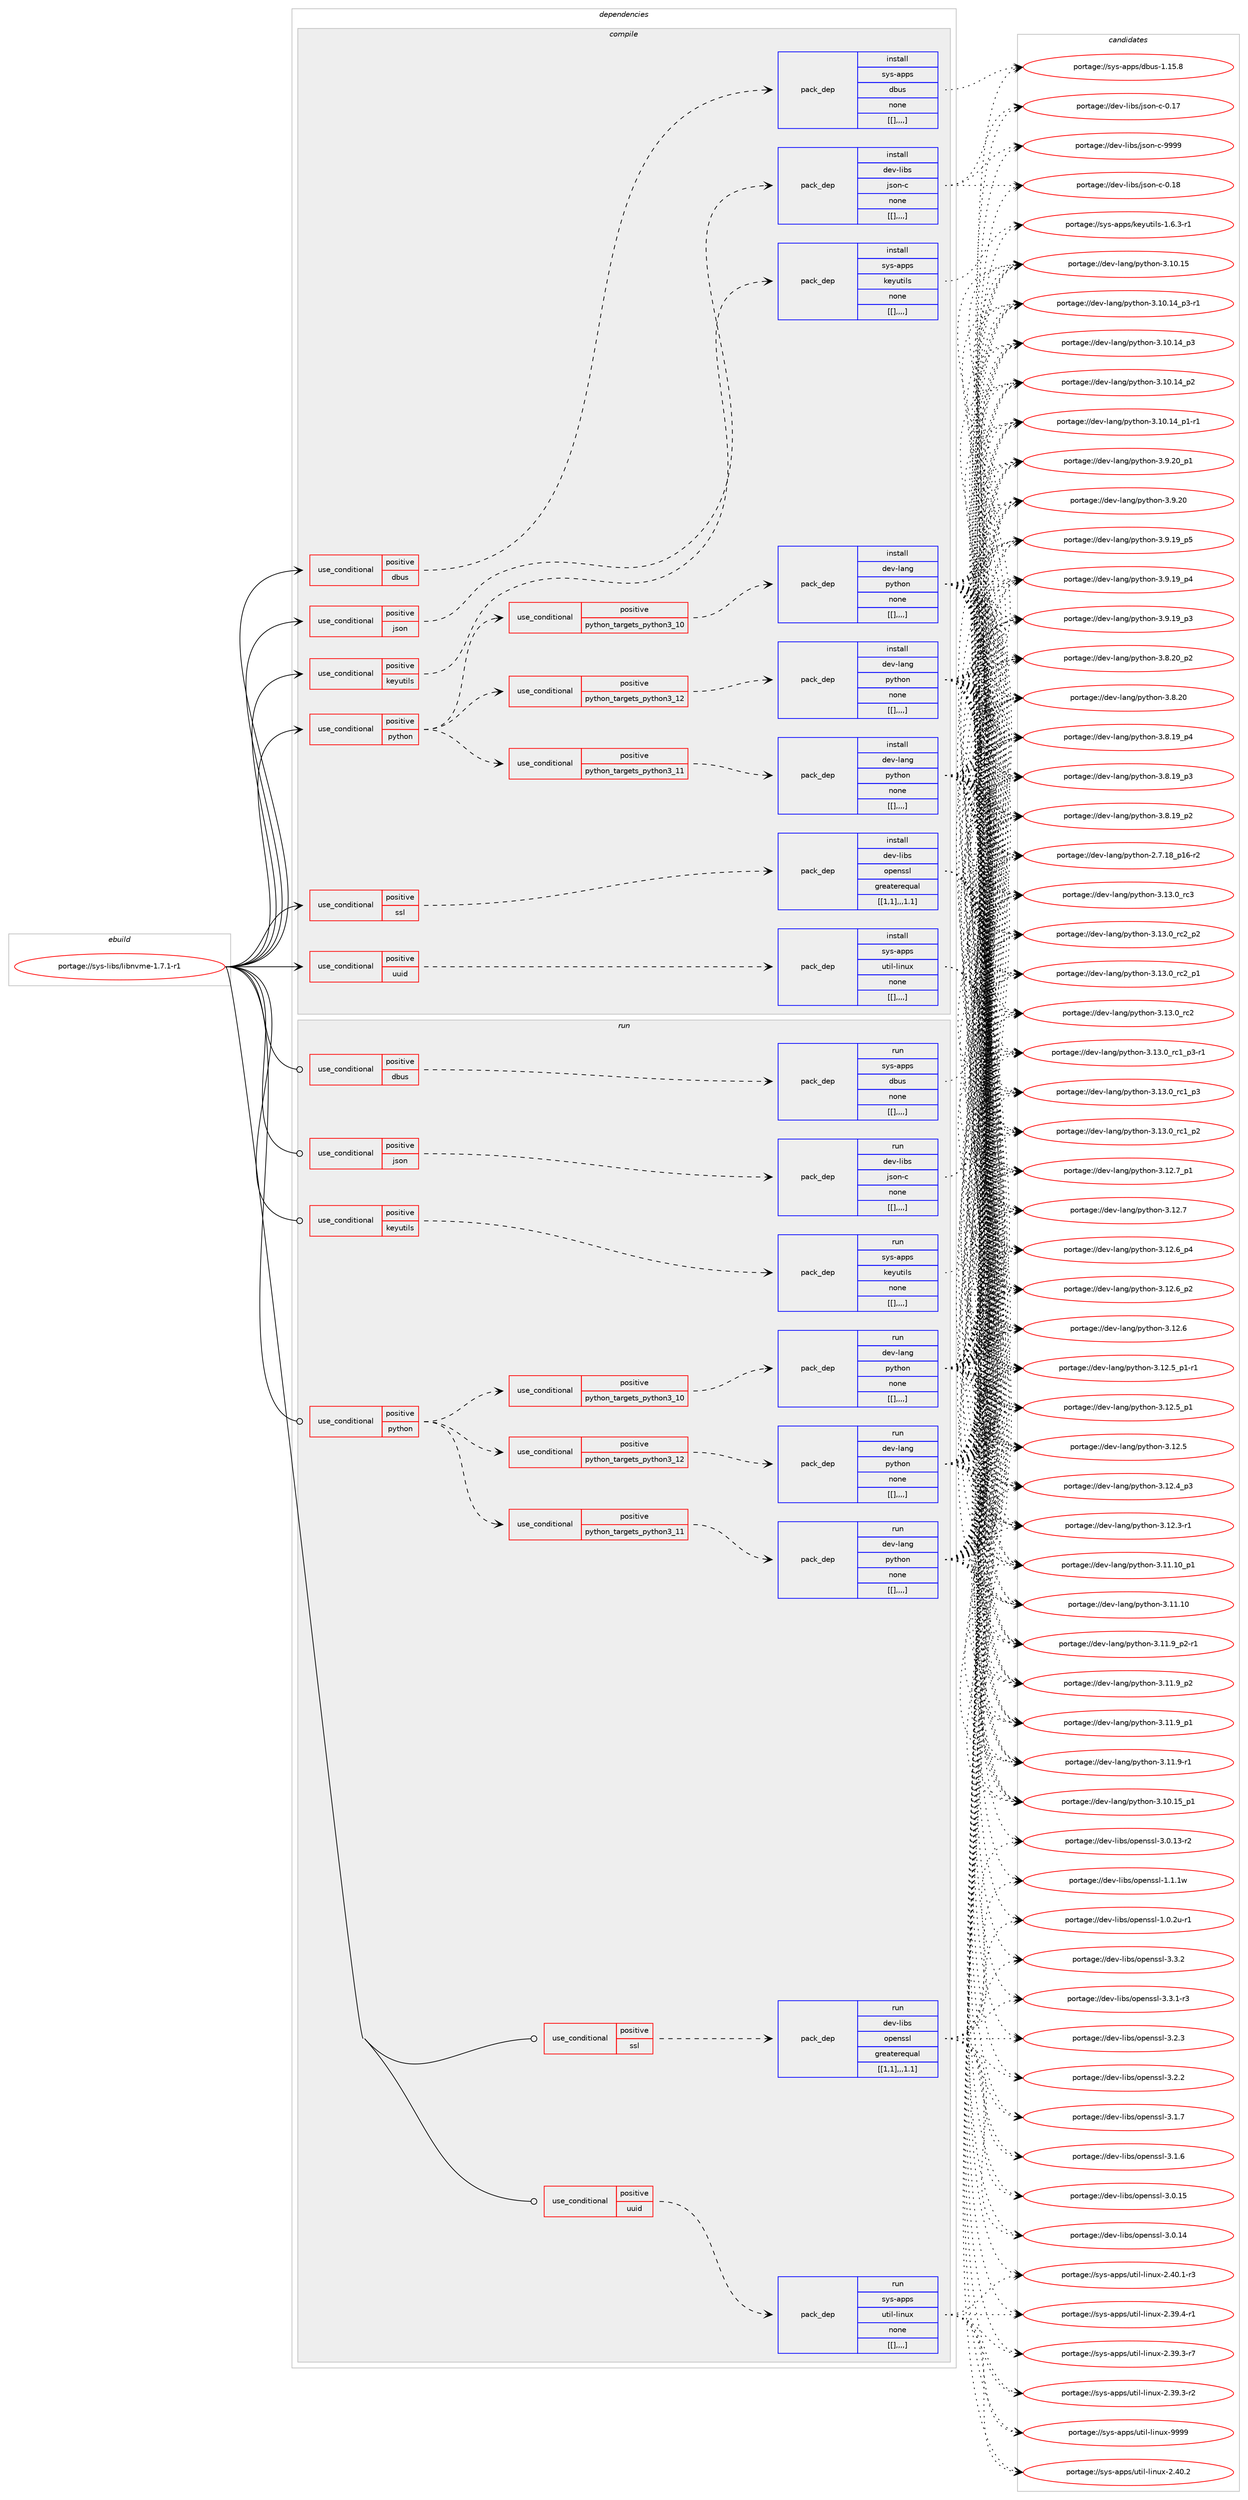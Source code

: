 digraph prolog {

# *************
# Graph options
# *************

newrank=true;
concentrate=true;
compound=true;
graph [rankdir=LR,fontname=Helvetica,fontsize=10,ranksep=1.5];#, ranksep=2.5, nodesep=0.2];
edge  [arrowhead=vee];
node  [fontname=Helvetica,fontsize=10];

# **********
# The ebuild
# **********

subgraph cluster_leftcol {
color=gray;
label=<<i>ebuild</i>>;
id [label="portage://sys-libs/libnvme-1.7.1-r1", color=red, width=4, href="../sys-libs/libnvme-1.7.1-r1.svg"];
}

# ****************
# The dependencies
# ****************

subgraph cluster_midcol {
color=gray;
label=<<i>dependencies</i>>;
subgraph cluster_compile {
fillcolor="#eeeeee";
style=filled;
label=<<i>compile</i>>;
subgraph cond4157 {
dependency11925 [label=<<TABLE BORDER="0" CELLBORDER="1" CELLSPACING="0" CELLPADDING="4"><TR><TD ROWSPAN="3" CELLPADDING="10">use_conditional</TD></TR><TR><TD>positive</TD></TR><TR><TD>dbus</TD></TR></TABLE>>, shape=none, color=red];
subgraph pack7731 {
dependency11926 [label=<<TABLE BORDER="0" CELLBORDER="1" CELLSPACING="0" CELLPADDING="4" WIDTH="220"><TR><TD ROWSPAN="6" CELLPADDING="30">pack_dep</TD></TR><TR><TD WIDTH="110">install</TD></TR><TR><TD>sys-apps</TD></TR><TR><TD>dbus</TD></TR><TR><TD>none</TD></TR><TR><TD>[[],,,,]</TD></TR></TABLE>>, shape=none, color=blue];
}
dependency11925:e -> dependency11926:w [weight=20,style="dashed",arrowhead="vee"];
}
id:e -> dependency11925:w [weight=20,style="solid",arrowhead="vee"];
subgraph cond4158 {
dependency11927 [label=<<TABLE BORDER="0" CELLBORDER="1" CELLSPACING="0" CELLPADDING="4"><TR><TD ROWSPAN="3" CELLPADDING="10">use_conditional</TD></TR><TR><TD>positive</TD></TR><TR><TD>json</TD></TR></TABLE>>, shape=none, color=red];
subgraph pack7732 {
dependency11928 [label=<<TABLE BORDER="0" CELLBORDER="1" CELLSPACING="0" CELLPADDING="4" WIDTH="220"><TR><TD ROWSPAN="6" CELLPADDING="30">pack_dep</TD></TR><TR><TD WIDTH="110">install</TD></TR><TR><TD>dev-libs</TD></TR><TR><TD>json-c</TD></TR><TR><TD>none</TD></TR><TR><TD>[[],,,,]</TD></TR></TABLE>>, shape=none, color=blue];
}
dependency11927:e -> dependency11928:w [weight=20,style="dashed",arrowhead="vee"];
}
id:e -> dependency11927:w [weight=20,style="solid",arrowhead="vee"];
subgraph cond4159 {
dependency11929 [label=<<TABLE BORDER="0" CELLBORDER="1" CELLSPACING="0" CELLPADDING="4"><TR><TD ROWSPAN="3" CELLPADDING="10">use_conditional</TD></TR><TR><TD>positive</TD></TR><TR><TD>keyutils</TD></TR></TABLE>>, shape=none, color=red];
subgraph pack7733 {
dependency11930 [label=<<TABLE BORDER="0" CELLBORDER="1" CELLSPACING="0" CELLPADDING="4" WIDTH="220"><TR><TD ROWSPAN="6" CELLPADDING="30">pack_dep</TD></TR><TR><TD WIDTH="110">install</TD></TR><TR><TD>sys-apps</TD></TR><TR><TD>keyutils</TD></TR><TR><TD>none</TD></TR><TR><TD>[[],,,,]</TD></TR></TABLE>>, shape=none, color=blue];
}
dependency11929:e -> dependency11930:w [weight=20,style="dashed",arrowhead="vee"];
}
id:e -> dependency11929:w [weight=20,style="solid",arrowhead="vee"];
subgraph cond4160 {
dependency11931 [label=<<TABLE BORDER="0" CELLBORDER="1" CELLSPACING="0" CELLPADDING="4"><TR><TD ROWSPAN="3" CELLPADDING="10">use_conditional</TD></TR><TR><TD>positive</TD></TR><TR><TD>python</TD></TR></TABLE>>, shape=none, color=red];
subgraph cond4161 {
dependency11932 [label=<<TABLE BORDER="0" CELLBORDER="1" CELLSPACING="0" CELLPADDING="4"><TR><TD ROWSPAN="3" CELLPADDING="10">use_conditional</TD></TR><TR><TD>positive</TD></TR><TR><TD>python_targets_python3_10</TD></TR></TABLE>>, shape=none, color=red];
subgraph pack7734 {
dependency11933 [label=<<TABLE BORDER="0" CELLBORDER="1" CELLSPACING="0" CELLPADDING="4" WIDTH="220"><TR><TD ROWSPAN="6" CELLPADDING="30">pack_dep</TD></TR><TR><TD WIDTH="110">install</TD></TR><TR><TD>dev-lang</TD></TR><TR><TD>python</TD></TR><TR><TD>none</TD></TR><TR><TD>[[],,,,]</TD></TR></TABLE>>, shape=none, color=blue];
}
dependency11932:e -> dependency11933:w [weight=20,style="dashed",arrowhead="vee"];
}
dependency11931:e -> dependency11932:w [weight=20,style="dashed",arrowhead="vee"];
subgraph cond4162 {
dependency11934 [label=<<TABLE BORDER="0" CELLBORDER="1" CELLSPACING="0" CELLPADDING="4"><TR><TD ROWSPAN="3" CELLPADDING="10">use_conditional</TD></TR><TR><TD>positive</TD></TR><TR><TD>python_targets_python3_11</TD></TR></TABLE>>, shape=none, color=red];
subgraph pack7735 {
dependency11935 [label=<<TABLE BORDER="0" CELLBORDER="1" CELLSPACING="0" CELLPADDING="4" WIDTH="220"><TR><TD ROWSPAN="6" CELLPADDING="30">pack_dep</TD></TR><TR><TD WIDTH="110">install</TD></TR><TR><TD>dev-lang</TD></TR><TR><TD>python</TD></TR><TR><TD>none</TD></TR><TR><TD>[[],,,,]</TD></TR></TABLE>>, shape=none, color=blue];
}
dependency11934:e -> dependency11935:w [weight=20,style="dashed",arrowhead="vee"];
}
dependency11931:e -> dependency11934:w [weight=20,style="dashed",arrowhead="vee"];
subgraph cond4163 {
dependency11936 [label=<<TABLE BORDER="0" CELLBORDER="1" CELLSPACING="0" CELLPADDING="4"><TR><TD ROWSPAN="3" CELLPADDING="10">use_conditional</TD></TR><TR><TD>positive</TD></TR><TR><TD>python_targets_python3_12</TD></TR></TABLE>>, shape=none, color=red];
subgraph pack7736 {
dependency11937 [label=<<TABLE BORDER="0" CELLBORDER="1" CELLSPACING="0" CELLPADDING="4" WIDTH="220"><TR><TD ROWSPAN="6" CELLPADDING="30">pack_dep</TD></TR><TR><TD WIDTH="110">install</TD></TR><TR><TD>dev-lang</TD></TR><TR><TD>python</TD></TR><TR><TD>none</TD></TR><TR><TD>[[],,,,]</TD></TR></TABLE>>, shape=none, color=blue];
}
dependency11936:e -> dependency11937:w [weight=20,style="dashed",arrowhead="vee"];
}
dependency11931:e -> dependency11936:w [weight=20,style="dashed",arrowhead="vee"];
}
id:e -> dependency11931:w [weight=20,style="solid",arrowhead="vee"];
subgraph cond4164 {
dependency11938 [label=<<TABLE BORDER="0" CELLBORDER="1" CELLSPACING="0" CELLPADDING="4"><TR><TD ROWSPAN="3" CELLPADDING="10">use_conditional</TD></TR><TR><TD>positive</TD></TR><TR><TD>ssl</TD></TR></TABLE>>, shape=none, color=red];
subgraph pack7737 {
dependency11939 [label=<<TABLE BORDER="0" CELLBORDER="1" CELLSPACING="0" CELLPADDING="4" WIDTH="220"><TR><TD ROWSPAN="6" CELLPADDING="30">pack_dep</TD></TR><TR><TD WIDTH="110">install</TD></TR><TR><TD>dev-libs</TD></TR><TR><TD>openssl</TD></TR><TR><TD>greaterequal</TD></TR><TR><TD>[[1,1],,,1.1]</TD></TR></TABLE>>, shape=none, color=blue];
}
dependency11938:e -> dependency11939:w [weight=20,style="dashed",arrowhead="vee"];
}
id:e -> dependency11938:w [weight=20,style="solid",arrowhead="vee"];
subgraph cond4165 {
dependency11940 [label=<<TABLE BORDER="0" CELLBORDER="1" CELLSPACING="0" CELLPADDING="4"><TR><TD ROWSPAN="3" CELLPADDING="10">use_conditional</TD></TR><TR><TD>positive</TD></TR><TR><TD>uuid</TD></TR></TABLE>>, shape=none, color=red];
subgraph pack7738 {
dependency11941 [label=<<TABLE BORDER="0" CELLBORDER="1" CELLSPACING="0" CELLPADDING="4" WIDTH="220"><TR><TD ROWSPAN="6" CELLPADDING="30">pack_dep</TD></TR><TR><TD WIDTH="110">install</TD></TR><TR><TD>sys-apps</TD></TR><TR><TD>util-linux</TD></TR><TR><TD>none</TD></TR><TR><TD>[[],,,,]</TD></TR></TABLE>>, shape=none, color=blue];
}
dependency11940:e -> dependency11941:w [weight=20,style="dashed",arrowhead="vee"];
}
id:e -> dependency11940:w [weight=20,style="solid",arrowhead="vee"];
}
subgraph cluster_compileandrun {
fillcolor="#eeeeee";
style=filled;
label=<<i>compile and run</i>>;
}
subgraph cluster_run {
fillcolor="#eeeeee";
style=filled;
label=<<i>run</i>>;
subgraph cond4166 {
dependency11942 [label=<<TABLE BORDER="0" CELLBORDER="1" CELLSPACING="0" CELLPADDING="4"><TR><TD ROWSPAN="3" CELLPADDING="10">use_conditional</TD></TR><TR><TD>positive</TD></TR><TR><TD>dbus</TD></TR></TABLE>>, shape=none, color=red];
subgraph pack7739 {
dependency11943 [label=<<TABLE BORDER="0" CELLBORDER="1" CELLSPACING="0" CELLPADDING="4" WIDTH="220"><TR><TD ROWSPAN="6" CELLPADDING="30">pack_dep</TD></TR><TR><TD WIDTH="110">run</TD></TR><TR><TD>sys-apps</TD></TR><TR><TD>dbus</TD></TR><TR><TD>none</TD></TR><TR><TD>[[],,,,]</TD></TR></TABLE>>, shape=none, color=blue];
}
dependency11942:e -> dependency11943:w [weight=20,style="dashed",arrowhead="vee"];
}
id:e -> dependency11942:w [weight=20,style="solid",arrowhead="odot"];
subgraph cond4167 {
dependency11944 [label=<<TABLE BORDER="0" CELLBORDER="1" CELLSPACING="0" CELLPADDING="4"><TR><TD ROWSPAN="3" CELLPADDING="10">use_conditional</TD></TR><TR><TD>positive</TD></TR><TR><TD>json</TD></TR></TABLE>>, shape=none, color=red];
subgraph pack7740 {
dependency11945 [label=<<TABLE BORDER="0" CELLBORDER="1" CELLSPACING="0" CELLPADDING="4" WIDTH="220"><TR><TD ROWSPAN="6" CELLPADDING="30">pack_dep</TD></TR><TR><TD WIDTH="110">run</TD></TR><TR><TD>dev-libs</TD></TR><TR><TD>json-c</TD></TR><TR><TD>none</TD></TR><TR><TD>[[],,,,]</TD></TR></TABLE>>, shape=none, color=blue];
}
dependency11944:e -> dependency11945:w [weight=20,style="dashed",arrowhead="vee"];
}
id:e -> dependency11944:w [weight=20,style="solid",arrowhead="odot"];
subgraph cond4168 {
dependency11946 [label=<<TABLE BORDER="0" CELLBORDER="1" CELLSPACING="0" CELLPADDING="4"><TR><TD ROWSPAN="3" CELLPADDING="10">use_conditional</TD></TR><TR><TD>positive</TD></TR><TR><TD>keyutils</TD></TR></TABLE>>, shape=none, color=red];
subgraph pack7741 {
dependency11947 [label=<<TABLE BORDER="0" CELLBORDER="1" CELLSPACING="0" CELLPADDING="4" WIDTH="220"><TR><TD ROWSPAN="6" CELLPADDING="30">pack_dep</TD></TR><TR><TD WIDTH="110">run</TD></TR><TR><TD>sys-apps</TD></TR><TR><TD>keyutils</TD></TR><TR><TD>none</TD></TR><TR><TD>[[],,,,]</TD></TR></TABLE>>, shape=none, color=blue];
}
dependency11946:e -> dependency11947:w [weight=20,style="dashed",arrowhead="vee"];
}
id:e -> dependency11946:w [weight=20,style="solid",arrowhead="odot"];
subgraph cond4169 {
dependency11948 [label=<<TABLE BORDER="0" CELLBORDER="1" CELLSPACING="0" CELLPADDING="4"><TR><TD ROWSPAN="3" CELLPADDING="10">use_conditional</TD></TR><TR><TD>positive</TD></TR><TR><TD>python</TD></TR></TABLE>>, shape=none, color=red];
subgraph cond4170 {
dependency11949 [label=<<TABLE BORDER="0" CELLBORDER="1" CELLSPACING="0" CELLPADDING="4"><TR><TD ROWSPAN="3" CELLPADDING="10">use_conditional</TD></TR><TR><TD>positive</TD></TR><TR><TD>python_targets_python3_10</TD></TR></TABLE>>, shape=none, color=red];
subgraph pack7742 {
dependency11950 [label=<<TABLE BORDER="0" CELLBORDER="1" CELLSPACING="0" CELLPADDING="4" WIDTH="220"><TR><TD ROWSPAN="6" CELLPADDING="30">pack_dep</TD></TR><TR><TD WIDTH="110">run</TD></TR><TR><TD>dev-lang</TD></TR><TR><TD>python</TD></TR><TR><TD>none</TD></TR><TR><TD>[[],,,,]</TD></TR></TABLE>>, shape=none, color=blue];
}
dependency11949:e -> dependency11950:w [weight=20,style="dashed",arrowhead="vee"];
}
dependency11948:e -> dependency11949:w [weight=20,style="dashed",arrowhead="vee"];
subgraph cond4171 {
dependency11951 [label=<<TABLE BORDER="0" CELLBORDER="1" CELLSPACING="0" CELLPADDING="4"><TR><TD ROWSPAN="3" CELLPADDING="10">use_conditional</TD></TR><TR><TD>positive</TD></TR><TR><TD>python_targets_python3_11</TD></TR></TABLE>>, shape=none, color=red];
subgraph pack7743 {
dependency11952 [label=<<TABLE BORDER="0" CELLBORDER="1" CELLSPACING="0" CELLPADDING="4" WIDTH="220"><TR><TD ROWSPAN="6" CELLPADDING="30">pack_dep</TD></TR><TR><TD WIDTH="110">run</TD></TR><TR><TD>dev-lang</TD></TR><TR><TD>python</TD></TR><TR><TD>none</TD></TR><TR><TD>[[],,,,]</TD></TR></TABLE>>, shape=none, color=blue];
}
dependency11951:e -> dependency11952:w [weight=20,style="dashed",arrowhead="vee"];
}
dependency11948:e -> dependency11951:w [weight=20,style="dashed",arrowhead="vee"];
subgraph cond4172 {
dependency11953 [label=<<TABLE BORDER="0" CELLBORDER="1" CELLSPACING="0" CELLPADDING="4"><TR><TD ROWSPAN="3" CELLPADDING="10">use_conditional</TD></TR><TR><TD>positive</TD></TR><TR><TD>python_targets_python3_12</TD></TR></TABLE>>, shape=none, color=red];
subgraph pack7744 {
dependency11954 [label=<<TABLE BORDER="0" CELLBORDER="1" CELLSPACING="0" CELLPADDING="4" WIDTH="220"><TR><TD ROWSPAN="6" CELLPADDING="30">pack_dep</TD></TR><TR><TD WIDTH="110">run</TD></TR><TR><TD>dev-lang</TD></TR><TR><TD>python</TD></TR><TR><TD>none</TD></TR><TR><TD>[[],,,,]</TD></TR></TABLE>>, shape=none, color=blue];
}
dependency11953:e -> dependency11954:w [weight=20,style="dashed",arrowhead="vee"];
}
dependency11948:e -> dependency11953:w [weight=20,style="dashed",arrowhead="vee"];
}
id:e -> dependency11948:w [weight=20,style="solid",arrowhead="odot"];
subgraph cond4173 {
dependency11955 [label=<<TABLE BORDER="0" CELLBORDER="1" CELLSPACING="0" CELLPADDING="4"><TR><TD ROWSPAN="3" CELLPADDING="10">use_conditional</TD></TR><TR><TD>positive</TD></TR><TR><TD>ssl</TD></TR></TABLE>>, shape=none, color=red];
subgraph pack7745 {
dependency11956 [label=<<TABLE BORDER="0" CELLBORDER="1" CELLSPACING="0" CELLPADDING="4" WIDTH="220"><TR><TD ROWSPAN="6" CELLPADDING="30">pack_dep</TD></TR><TR><TD WIDTH="110">run</TD></TR><TR><TD>dev-libs</TD></TR><TR><TD>openssl</TD></TR><TR><TD>greaterequal</TD></TR><TR><TD>[[1,1],,,1.1]</TD></TR></TABLE>>, shape=none, color=blue];
}
dependency11955:e -> dependency11956:w [weight=20,style="dashed",arrowhead="vee"];
}
id:e -> dependency11955:w [weight=20,style="solid",arrowhead="odot"];
subgraph cond4174 {
dependency11957 [label=<<TABLE BORDER="0" CELLBORDER="1" CELLSPACING="0" CELLPADDING="4"><TR><TD ROWSPAN="3" CELLPADDING="10">use_conditional</TD></TR><TR><TD>positive</TD></TR><TR><TD>uuid</TD></TR></TABLE>>, shape=none, color=red];
subgraph pack7746 {
dependency11958 [label=<<TABLE BORDER="0" CELLBORDER="1" CELLSPACING="0" CELLPADDING="4" WIDTH="220"><TR><TD ROWSPAN="6" CELLPADDING="30">pack_dep</TD></TR><TR><TD WIDTH="110">run</TD></TR><TR><TD>sys-apps</TD></TR><TR><TD>util-linux</TD></TR><TR><TD>none</TD></TR><TR><TD>[[],,,,]</TD></TR></TABLE>>, shape=none, color=blue];
}
dependency11957:e -> dependency11958:w [weight=20,style="dashed",arrowhead="vee"];
}
id:e -> dependency11957:w [weight=20,style="solid",arrowhead="odot"];
}
}

# **************
# The candidates
# **************

subgraph cluster_choices {
rank=same;
color=gray;
label=<<i>candidates</i>>;

subgraph choice7731 {
color=black;
nodesep=1;
choice1151211154597112112115471009811711545494649534656 [label="portage://sys-apps/dbus-1.15.8", color=red, width=4,href="../sys-apps/dbus-1.15.8.svg"];
dependency11926:e -> choice1151211154597112112115471009811711545494649534656:w [style=dotted,weight="100"];
}
subgraph choice7732 {
color=black;
nodesep=1;
choice10010111845108105981154710611511111045994557575757 [label="portage://dev-libs/json-c-9999", color=red, width=4,href="../dev-libs/json-c-9999.svg"];
choice10010111845108105981154710611511111045994548464956 [label="portage://dev-libs/json-c-0.18", color=red, width=4,href="../dev-libs/json-c-0.18.svg"];
choice10010111845108105981154710611511111045994548464955 [label="portage://dev-libs/json-c-0.17", color=red, width=4,href="../dev-libs/json-c-0.17.svg"];
dependency11928:e -> choice10010111845108105981154710611511111045994557575757:w [style=dotted,weight="100"];
dependency11928:e -> choice10010111845108105981154710611511111045994548464956:w [style=dotted,weight="100"];
dependency11928:e -> choice10010111845108105981154710611511111045994548464955:w [style=dotted,weight="100"];
}
subgraph choice7733 {
color=black;
nodesep=1;
choice1151211154597112112115471071011211171161051081154549465446514511449 [label="portage://sys-apps/keyutils-1.6.3-r1", color=red, width=4,href="../sys-apps/keyutils-1.6.3-r1.svg"];
dependency11930:e -> choice1151211154597112112115471071011211171161051081154549465446514511449:w [style=dotted,weight="100"];
}
subgraph choice7734 {
color=black;
nodesep=1;
choice10010111845108971101034711212111610411111045514649514648951149951 [label="portage://dev-lang/python-3.13.0_rc3", color=red, width=4,href="../dev-lang/python-3.13.0_rc3.svg"];
choice100101118451089711010347112121116104111110455146495146489511499509511250 [label="portage://dev-lang/python-3.13.0_rc2_p2", color=red, width=4,href="../dev-lang/python-3.13.0_rc2_p2.svg"];
choice100101118451089711010347112121116104111110455146495146489511499509511249 [label="portage://dev-lang/python-3.13.0_rc2_p1", color=red, width=4,href="../dev-lang/python-3.13.0_rc2_p1.svg"];
choice10010111845108971101034711212111610411111045514649514648951149950 [label="portage://dev-lang/python-3.13.0_rc2", color=red, width=4,href="../dev-lang/python-3.13.0_rc2.svg"];
choice1001011184510897110103471121211161041111104551464951464895114994995112514511449 [label="portage://dev-lang/python-3.13.0_rc1_p3-r1", color=red, width=4,href="../dev-lang/python-3.13.0_rc1_p3-r1.svg"];
choice100101118451089711010347112121116104111110455146495146489511499499511251 [label="portage://dev-lang/python-3.13.0_rc1_p3", color=red, width=4,href="../dev-lang/python-3.13.0_rc1_p3.svg"];
choice100101118451089711010347112121116104111110455146495146489511499499511250 [label="portage://dev-lang/python-3.13.0_rc1_p2", color=red, width=4,href="../dev-lang/python-3.13.0_rc1_p2.svg"];
choice100101118451089711010347112121116104111110455146495046559511249 [label="portage://dev-lang/python-3.12.7_p1", color=red, width=4,href="../dev-lang/python-3.12.7_p1.svg"];
choice10010111845108971101034711212111610411111045514649504655 [label="portage://dev-lang/python-3.12.7", color=red, width=4,href="../dev-lang/python-3.12.7.svg"];
choice100101118451089711010347112121116104111110455146495046549511252 [label="portage://dev-lang/python-3.12.6_p4", color=red, width=4,href="../dev-lang/python-3.12.6_p4.svg"];
choice100101118451089711010347112121116104111110455146495046549511250 [label="portage://dev-lang/python-3.12.6_p2", color=red, width=4,href="../dev-lang/python-3.12.6_p2.svg"];
choice10010111845108971101034711212111610411111045514649504654 [label="portage://dev-lang/python-3.12.6", color=red, width=4,href="../dev-lang/python-3.12.6.svg"];
choice1001011184510897110103471121211161041111104551464950465395112494511449 [label="portage://dev-lang/python-3.12.5_p1-r1", color=red, width=4,href="../dev-lang/python-3.12.5_p1-r1.svg"];
choice100101118451089711010347112121116104111110455146495046539511249 [label="portage://dev-lang/python-3.12.5_p1", color=red, width=4,href="../dev-lang/python-3.12.5_p1.svg"];
choice10010111845108971101034711212111610411111045514649504653 [label="portage://dev-lang/python-3.12.5", color=red, width=4,href="../dev-lang/python-3.12.5.svg"];
choice100101118451089711010347112121116104111110455146495046529511251 [label="portage://dev-lang/python-3.12.4_p3", color=red, width=4,href="../dev-lang/python-3.12.4_p3.svg"];
choice100101118451089711010347112121116104111110455146495046514511449 [label="portage://dev-lang/python-3.12.3-r1", color=red, width=4,href="../dev-lang/python-3.12.3-r1.svg"];
choice10010111845108971101034711212111610411111045514649494649489511249 [label="portage://dev-lang/python-3.11.10_p1", color=red, width=4,href="../dev-lang/python-3.11.10_p1.svg"];
choice1001011184510897110103471121211161041111104551464949464948 [label="portage://dev-lang/python-3.11.10", color=red, width=4,href="../dev-lang/python-3.11.10.svg"];
choice1001011184510897110103471121211161041111104551464949465795112504511449 [label="portage://dev-lang/python-3.11.9_p2-r1", color=red, width=4,href="../dev-lang/python-3.11.9_p2-r1.svg"];
choice100101118451089711010347112121116104111110455146494946579511250 [label="portage://dev-lang/python-3.11.9_p2", color=red, width=4,href="../dev-lang/python-3.11.9_p2.svg"];
choice100101118451089711010347112121116104111110455146494946579511249 [label="portage://dev-lang/python-3.11.9_p1", color=red, width=4,href="../dev-lang/python-3.11.9_p1.svg"];
choice100101118451089711010347112121116104111110455146494946574511449 [label="portage://dev-lang/python-3.11.9-r1", color=red, width=4,href="../dev-lang/python-3.11.9-r1.svg"];
choice10010111845108971101034711212111610411111045514649484649539511249 [label="portage://dev-lang/python-3.10.15_p1", color=red, width=4,href="../dev-lang/python-3.10.15_p1.svg"];
choice1001011184510897110103471121211161041111104551464948464953 [label="portage://dev-lang/python-3.10.15", color=red, width=4,href="../dev-lang/python-3.10.15.svg"];
choice100101118451089711010347112121116104111110455146494846495295112514511449 [label="portage://dev-lang/python-3.10.14_p3-r1", color=red, width=4,href="../dev-lang/python-3.10.14_p3-r1.svg"];
choice10010111845108971101034711212111610411111045514649484649529511251 [label="portage://dev-lang/python-3.10.14_p3", color=red, width=4,href="../dev-lang/python-3.10.14_p3.svg"];
choice10010111845108971101034711212111610411111045514649484649529511250 [label="portage://dev-lang/python-3.10.14_p2", color=red, width=4,href="../dev-lang/python-3.10.14_p2.svg"];
choice100101118451089711010347112121116104111110455146494846495295112494511449 [label="portage://dev-lang/python-3.10.14_p1-r1", color=red, width=4,href="../dev-lang/python-3.10.14_p1-r1.svg"];
choice100101118451089711010347112121116104111110455146574650489511249 [label="portage://dev-lang/python-3.9.20_p1", color=red, width=4,href="../dev-lang/python-3.9.20_p1.svg"];
choice10010111845108971101034711212111610411111045514657465048 [label="portage://dev-lang/python-3.9.20", color=red, width=4,href="../dev-lang/python-3.9.20.svg"];
choice100101118451089711010347112121116104111110455146574649579511253 [label="portage://dev-lang/python-3.9.19_p5", color=red, width=4,href="../dev-lang/python-3.9.19_p5.svg"];
choice100101118451089711010347112121116104111110455146574649579511252 [label="portage://dev-lang/python-3.9.19_p4", color=red, width=4,href="../dev-lang/python-3.9.19_p4.svg"];
choice100101118451089711010347112121116104111110455146574649579511251 [label="portage://dev-lang/python-3.9.19_p3", color=red, width=4,href="../dev-lang/python-3.9.19_p3.svg"];
choice100101118451089711010347112121116104111110455146564650489511250 [label="portage://dev-lang/python-3.8.20_p2", color=red, width=4,href="../dev-lang/python-3.8.20_p2.svg"];
choice10010111845108971101034711212111610411111045514656465048 [label="portage://dev-lang/python-3.8.20", color=red, width=4,href="../dev-lang/python-3.8.20.svg"];
choice100101118451089711010347112121116104111110455146564649579511252 [label="portage://dev-lang/python-3.8.19_p4", color=red, width=4,href="../dev-lang/python-3.8.19_p4.svg"];
choice100101118451089711010347112121116104111110455146564649579511251 [label="portage://dev-lang/python-3.8.19_p3", color=red, width=4,href="../dev-lang/python-3.8.19_p3.svg"];
choice100101118451089711010347112121116104111110455146564649579511250 [label="portage://dev-lang/python-3.8.19_p2", color=red, width=4,href="../dev-lang/python-3.8.19_p2.svg"];
choice100101118451089711010347112121116104111110455046554649569511249544511450 [label="portage://dev-lang/python-2.7.18_p16-r2", color=red, width=4,href="../dev-lang/python-2.7.18_p16-r2.svg"];
dependency11933:e -> choice10010111845108971101034711212111610411111045514649514648951149951:w [style=dotted,weight="100"];
dependency11933:e -> choice100101118451089711010347112121116104111110455146495146489511499509511250:w [style=dotted,weight="100"];
dependency11933:e -> choice100101118451089711010347112121116104111110455146495146489511499509511249:w [style=dotted,weight="100"];
dependency11933:e -> choice10010111845108971101034711212111610411111045514649514648951149950:w [style=dotted,weight="100"];
dependency11933:e -> choice1001011184510897110103471121211161041111104551464951464895114994995112514511449:w [style=dotted,weight="100"];
dependency11933:e -> choice100101118451089711010347112121116104111110455146495146489511499499511251:w [style=dotted,weight="100"];
dependency11933:e -> choice100101118451089711010347112121116104111110455146495146489511499499511250:w [style=dotted,weight="100"];
dependency11933:e -> choice100101118451089711010347112121116104111110455146495046559511249:w [style=dotted,weight="100"];
dependency11933:e -> choice10010111845108971101034711212111610411111045514649504655:w [style=dotted,weight="100"];
dependency11933:e -> choice100101118451089711010347112121116104111110455146495046549511252:w [style=dotted,weight="100"];
dependency11933:e -> choice100101118451089711010347112121116104111110455146495046549511250:w [style=dotted,weight="100"];
dependency11933:e -> choice10010111845108971101034711212111610411111045514649504654:w [style=dotted,weight="100"];
dependency11933:e -> choice1001011184510897110103471121211161041111104551464950465395112494511449:w [style=dotted,weight="100"];
dependency11933:e -> choice100101118451089711010347112121116104111110455146495046539511249:w [style=dotted,weight="100"];
dependency11933:e -> choice10010111845108971101034711212111610411111045514649504653:w [style=dotted,weight="100"];
dependency11933:e -> choice100101118451089711010347112121116104111110455146495046529511251:w [style=dotted,weight="100"];
dependency11933:e -> choice100101118451089711010347112121116104111110455146495046514511449:w [style=dotted,weight="100"];
dependency11933:e -> choice10010111845108971101034711212111610411111045514649494649489511249:w [style=dotted,weight="100"];
dependency11933:e -> choice1001011184510897110103471121211161041111104551464949464948:w [style=dotted,weight="100"];
dependency11933:e -> choice1001011184510897110103471121211161041111104551464949465795112504511449:w [style=dotted,weight="100"];
dependency11933:e -> choice100101118451089711010347112121116104111110455146494946579511250:w [style=dotted,weight="100"];
dependency11933:e -> choice100101118451089711010347112121116104111110455146494946579511249:w [style=dotted,weight="100"];
dependency11933:e -> choice100101118451089711010347112121116104111110455146494946574511449:w [style=dotted,weight="100"];
dependency11933:e -> choice10010111845108971101034711212111610411111045514649484649539511249:w [style=dotted,weight="100"];
dependency11933:e -> choice1001011184510897110103471121211161041111104551464948464953:w [style=dotted,weight="100"];
dependency11933:e -> choice100101118451089711010347112121116104111110455146494846495295112514511449:w [style=dotted,weight="100"];
dependency11933:e -> choice10010111845108971101034711212111610411111045514649484649529511251:w [style=dotted,weight="100"];
dependency11933:e -> choice10010111845108971101034711212111610411111045514649484649529511250:w [style=dotted,weight="100"];
dependency11933:e -> choice100101118451089711010347112121116104111110455146494846495295112494511449:w [style=dotted,weight="100"];
dependency11933:e -> choice100101118451089711010347112121116104111110455146574650489511249:w [style=dotted,weight="100"];
dependency11933:e -> choice10010111845108971101034711212111610411111045514657465048:w [style=dotted,weight="100"];
dependency11933:e -> choice100101118451089711010347112121116104111110455146574649579511253:w [style=dotted,weight="100"];
dependency11933:e -> choice100101118451089711010347112121116104111110455146574649579511252:w [style=dotted,weight="100"];
dependency11933:e -> choice100101118451089711010347112121116104111110455146574649579511251:w [style=dotted,weight="100"];
dependency11933:e -> choice100101118451089711010347112121116104111110455146564650489511250:w [style=dotted,weight="100"];
dependency11933:e -> choice10010111845108971101034711212111610411111045514656465048:w [style=dotted,weight="100"];
dependency11933:e -> choice100101118451089711010347112121116104111110455146564649579511252:w [style=dotted,weight="100"];
dependency11933:e -> choice100101118451089711010347112121116104111110455146564649579511251:w [style=dotted,weight="100"];
dependency11933:e -> choice100101118451089711010347112121116104111110455146564649579511250:w [style=dotted,weight="100"];
dependency11933:e -> choice100101118451089711010347112121116104111110455046554649569511249544511450:w [style=dotted,weight="100"];
}
subgraph choice7735 {
color=black;
nodesep=1;
choice10010111845108971101034711212111610411111045514649514648951149951 [label="portage://dev-lang/python-3.13.0_rc3", color=red, width=4,href="../dev-lang/python-3.13.0_rc3.svg"];
choice100101118451089711010347112121116104111110455146495146489511499509511250 [label="portage://dev-lang/python-3.13.0_rc2_p2", color=red, width=4,href="../dev-lang/python-3.13.0_rc2_p2.svg"];
choice100101118451089711010347112121116104111110455146495146489511499509511249 [label="portage://dev-lang/python-3.13.0_rc2_p1", color=red, width=4,href="../dev-lang/python-3.13.0_rc2_p1.svg"];
choice10010111845108971101034711212111610411111045514649514648951149950 [label="portage://dev-lang/python-3.13.0_rc2", color=red, width=4,href="../dev-lang/python-3.13.0_rc2.svg"];
choice1001011184510897110103471121211161041111104551464951464895114994995112514511449 [label="portage://dev-lang/python-3.13.0_rc1_p3-r1", color=red, width=4,href="../dev-lang/python-3.13.0_rc1_p3-r1.svg"];
choice100101118451089711010347112121116104111110455146495146489511499499511251 [label="portage://dev-lang/python-3.13.0_rc1_p3", color=red, width=4,href="../dev-lang/python-3.13.0_rc1_p3.svg"];
choice100101118451089711010347112121116104111110455146495146489511499499511250 [label="portage://dev-lang/python-3.13.0_rc1_p2", color=red, width=4,href="../dev-lang/python-3.13.0_rc1_p2.svg"];
choice100101118451089711010347112121116104111110455146495046559511249 [label="portage://dev-lang/python-3.12.7_p1", color=red, width=4,href="../dev-lang/python-3.12.7_p1.svg"];
choice10010111845108971101034711212111610411111045514649504655 [label="portage://dev-lang/python-3.12.7", color=red, width=4,href="../dev-lang/python-3.12.7.svg"];
choice100101118451089711010347112121116104111110455146495046549511252 [label="portage://dev-lang/python-3.12.6_p4", color=red, width=4,href="../dev-lang/python-3.12.6_p4.svg"];
choice100101118451089711010347112121116104111110455146495046549511250 [label="portage://dev-lang/python-3.12.6_p2", color=red, width=4,href="../dev-lang/python-3.12.6_p2.svg"];
choice10010111845108971101034711212111610411111045514649504654 [label="portage://dev-lang/python-3.12.6", color=red, width=4,href="../dev-lang/python-3.12.6.svg"];
choice1001011184510897110103471121211161041111104551464950465395112494511449 [label="portage://dev-lang/python-3.12.5_p1-r1", color=red, width=4,href="../dev-lang/python-3.12.5_p1-r1.svg"];
choice100101118451089711010347112121116104111110455146495046539511249 [label="portage://dev-lang/python-3.12.5_p1", color=red, width=4,href="../dev-lang/python-3.12.5_p1.svg"];
choice10010111845108971101034711212111610411111045514649504653 [label="portage://dev-lang/python-3.12.5", color=red, width=4,href="../dev-lang/python-3.12.5.svg"];
choice100101118451089711010347112121116104111110455146495046529511251 [label="portage://dev-lang/python-3.12.4_p3", color=red, width=4,href="../dev-lang/python-3.12.4_p3.svg"];
choice100101118451089711010347112121116104111110455146495046514511449 [label="portage://dev-lang/python-3.12.3-r1", color=red, width=4,href="../dev-lang/python-3.12.3-r1.svg"];
choice10010111845108971101034711212111610411111045514649494649489511249 [label="portage://dev-lang/python-3.11.10_p1", color=red, width=4,href="../dev-lang/python-3.11.10_p1.svg"];
choice1001011184510897110103471121211161041111104551464949464948 [label="portage://dev-lang/python-3.11.10", color=red, width=4,href="../dev-lang/python-3.11.10.svg"];
choice1001011184510897110103471121211161041111104551464949465795112504511449 [label="portage://dev-lang/python-3.11.9_p2-r1", color=red, width=4,href="../dev-lang/python-3.11.9_p2-r1.svg"];
choice100101118451089711010347112121116104111110455146494946579511250 [label="portage://dev-lang/python-3.11.9_p2", color=red, width=4,href="../dev-lang/python-3.11.9_p2.svg"];
choice100101118451089711010347112121116104111110455146494946579511249 [label="portage://dev-lang/python-3.11.9_p1", color=red, width=4,href="../dev-lang/python-3.11.9_p1.svg"];
choice100101118451089711010347112121116104111110455146494946574511449 [label="portage://dev-lang/python-3.11.9-r1", color=red, width=4,href="../dev-lang/python-3.11.9-r1.svg"];
choice10010111845108971101034711212111610411111045514649484649539511249 [label="portage://dev-lang/python-3.10.15_p1", color=red, width=4,href="../dev-lang/python-3.10.15_p1.svg"];
choice1001011184510897110103471121211161041111104551464948464953 [label="portage://dev-lang/python-3.10.15", color=red, width=4,href="../dev-lang/python-3.10.15.svg"];
choice100101118451089711010347112121116104111110455146494846495295112514511449 [label="portage://dev-lang/python-3.10.14_p3-r1", color=red, width=4,href="../dev-lang/python-3.10.14_p3-r1.svg"];
choice10010111845108971101034711212111610411111045514649484649529511251 [label="portage://dev-lang/python-3.10.14_p3", color=red, width=4,href="../dev-lang/python-3.10.14_p3.svg"];
choice10010111845108971101034711212111610411111045514649484649529511250 [label="portage://dev-lang/python-3.10.14_p2", color=red, width=4,href="../dev-lang/python-3.10.14_p2.svg"];
choice100101118451089711010347112121116104111110455146494846495295112494511449 [label="portage://dev-lang/python-3.10.14_p1-r1", color=red, width=4,href="../dev-lang/python-3.10.14_p1-r1.svg"];
choice100101118451089711010347112121116104111110455146574650489511249 [label="portage://dev-lang/python-3.9.20_p1", color=red, width=4,href="../dev-lang/python-3.9.20_p1.svg"];
choice10010111845108971101034711212111610411111045514657465048 [label="portage://dev-lang/python-3.9.20", color=red, width=4,href="../dev-lang/python-3.9.20.svg"];
choice100101118451089711010347112121116104111110455146574649579511253 [label="portage://dev-lang/python-3.9.19_p5", color=red, width=4,href="../dev-lang/python-3.9.19_p5.svg"];
choice100101118451089711010347112121116104111110455146574649579511252 [label="portage://dev-lang/python-3.9.19_p4", color=red, width=4,href="../dev-lang/python-3.9.19_p4.svg"];
choice100101118451089711010347112121116104111110455146574649579511251 [label="portage://dev-lang/python-3.9.19_p3", color=red, width=4,href="../dev-lang/python-3.9.19_p3.svg"];
choice100101118451089711010347112121116104111110455146564650489511250 [label="portage://dev-lang/python-3.8.20_p2", color=red, width=4,href="../dev-lang/python-3.8.20_p2.svg"];
choice10010111845108971101034711212111610411111045514656465048 [label="portage://dev-lang/python-3.8.20", color=red, width=4,href="../dev-lang/python-3.8.20.svg"];
choice100101118451089711010347112121116104111110455146564649579511252 [label="portage://dev-lang/python-3.8.19_p4", color=red, width=4,href="../dev-lang/python-3.8.19_p4.svg"];
choice100101118451089711010347112121116104111110455146564649579511251 [label="portage://dev-lang/python-3.8.19_p3", color=red, width=4,href="../dev-lang/python-3.8.19_p3.svg"];
choice100101118451089711010347112121116104111110455146564649579511250 [label="portage://dev-lang/python-3.8.19_p2", color=red, width=4,href="../dev-lang/python-3.8.19_p2.svg"];
choice100101118451089711010347112121116104111110455046554649569511249544511450 [label="portage://dev-lang/python-2.7.18_p16-r2", color=red, width=4,href="../dev-lang/python-2.7.18_p16-r2.svg"];
dependency11935:e -> choice10010111845108971101034711212111610411111045514649514648951149951:w [style=dotted,weight="100"];
dependency11935:e -> choice100101118451089711010347112121116104111110455146495146489511499509511250:w [style=dotted,weight="100"];
dependency11935:e -> choice100101118451089711010347112121116104111110455146495146489511499509511249:w [style=dotted,weight="100"];
dependency11935:e -> choice10010111845108971101034711212111610411111045514649514648951149950:w [style=dotted,weight="100"];
dependency11935:e -> choice1001011184510897110103471121211161041111104551464951464895114994995112514511449:w [style=dotted,weight="100"];
dependency11935:e -> choice100101118451089711010347112121116104111110455146495146489511499499511251:w [style=dotted,weight="100"];
dependency11935:e -> choice100101118451089711010347112121116104111110455146495146489511499499511250:w [style=dotted,weight="100"];
dependency11935:e -> choice100101118451089711010347112121116104111110455146495046559511249:w [style=dotted,weight="100"];
dependency11935:e -> choice10010111845108971101034711212111610411111045514649504655:w [style=dotted,weight="100"];
dependency11935:e -> choice100101118451089711010347112121116104111110455146495046549511252:w [style=dotted,weight="100"];
dependency11935:e -> choice100101118451089711010347112121116104111110455146495046549511250:w [style=dotted,weight="100"];
dependency11935:e -> choice10010111845108971101034711212111610411111045514649504654:w [style=dotted,weight="100"];
dependency11935:e -> choice1001011184510897110103471121211161041111104551464950465395112494511449:w [style=dotted,weight="100"];
dependency11935:e -> choice100101118451089711010347112121116104111110455146495046539511249:w [style=dotted,weight="100"];
dependency11935:e -> choice10010111845108971101034711212111610411111045514649504653:w [style=dotted,weight="100"];
dependency11935:e -> choice100101118451089711010347112121116104111110455146495046529511251:w [style=dotted,weight="100"];
dependency11935:e -> choice100101118451089711010347112121116104111110455146495046514511449:w [style=dotted,weight="100"];
dependency11935:e -> choice10010111845108971101034711212111610411111045514649494649489511249:w [style=dotted,weight="100"];
dependency11935:e -> choice1001011184510897110103471121211161041111104551464949464948:w [style=dotted,weight="100"];
dependency11935:e -> choice1001011184510897110103471121211161041111104551464949465795112504511449:w [style=dotted,weight="100"];
dependency11935:e -> choice100101118451089711010347112121116104111110455146494946579511250:w [style=dotted,weight="100"];
dependency11935:e -> choice100101118451089711010347112121116104111110455146494946579511249:w [style=dotted,weight="100"];
dependency11935:e -> choice100101118451089711010347112121116104111110455146494946574511449:w [style=dotted,weight="100"];
dependency11935:e -> choice10010111845108971101034711212111610411111045514649484649539511249:w [style=dotted,weight="100"];
dependency11935:e -> choice1001011184510897110103471121211161041111104551464948464953:w [style=dotted,weight="100"];
dependency11935:e -> choice100101118451089711010347112121116104111110455146494846495295112514511449:w [style=dotted,weight="100"];
dependency11935:e -> choice10010111845108971101034711212111610411111045514649484649529511251:w [style=dotted,weight="100"];
dependency11935:e -> choice10010111845108971101034711212111610411111045514649484649529511250:w [style=dotted,weight="100"];
dependency11935:e -> choice100101118451089711010347112121116104111110455146494846495295112494511449:w [style=dotted,weight="100"];
dependency11935:e -> choice100101118451089711010347112121116104111110455146574650489511249:w [style=dotted,weight="100"];
dependency11935:e -> choice10010111845108971101034711212111610411111045514657465048:w [style=dotted,weight="100"];
dependency11935:e -> choice100101118451089711010347112121116104111110455146574649579511253:w [style=dotted,weight="100"];
dependency11935:e -> choice100101118451089711010347112121116104111110455146574649579511252:w [style=dotted,weight="100"];
dependency11935:e -> choice100101118451089711010347112121116104111110455146574649579511251:w [style=dotted,weight="100"];
dependency11935:e -> choice100101118451089711010347112121116104111110455146564650489511250:w [style=dotted,weight="100"];
dependency11935:e -> choice10010111845108971101034711212111610411111045514656465048:w [style=dotted,weight="100"];
dependency11935:e -> choice100101118451089711010347112121116104111110455146564649579511252:w [style=dotted,weight="100"];
dependency11935:e -> choice100101118451089711010347112121116104111110455146564649579511251:w [style=dotted,weight="100"];
dependency11935:e -> choice100101118451089711010347112121116104111110455146564649579511250:w [style=dotted,weight="100"];
dependency11935:e -> choice100101118451089711010347112121116104111110455046554649569511249544511450:w [style=dotted,weight="100"];
}
subgraph choice7736 {
color=black;
nodesep=1;
choice10010111845108971101034711212111610411111045514649514648951149951 [label="portage://dev-lang/python-3.13.0_rc3", color=red, width=4,href="../dev-lang/python-3.13.0_rc3.svg"];
choice100101118451089711010347112121116104111110455146495146489511499509511250 [label="portage://dev-lang/python-3.13.0_rc2_p2", color=red, width=4,href="../dev-lang/python-3.13.0_rc2_p2.svg"];
choice100101118451089711010347112121116104111110455146495146489511499509511249 [label="portage://dev-lang/python-3.13.0_rc2_p1", color=red, width=4,href="../dev-lang/python-3.13.0_rc2_p1.svg"];
choice10010111845108971101034711212111610411111045514649514648951149950 [label="portage://dev-lang/python-3.13.0_rc2", color=red, width=4,href="../dev-lang/python-3.13.0_rc2.svg"];
choice1001011184510897110103471121211161041111104551464951464895114994995112514511449 [label="portage://dev-lang/python-3.13.0_rc1_p3-r1", color=red, width=4,href="../dev-lang/python-3.13.0_rc1_p3-r1.svg"];
choice100101118451089711010347112121116104111110455146495146489511499499511251 [label="portage://dev-lang/python-3.13.0_rc1_p3", color=red, width=4,href="../dev-lang/python-3.13.0_rc1_p3.svg"];
choice100101118451089711010347112121116104111110455146495146489511499499511250 [label="portage://dev-lang/python-3.13.0_rc1_p2", color=red, width=4,href="../dev-lang/python-3.13.0_rc1_p2.svg"];
choice100101118451089711010347112121116104111110455146495046559511249 [label="portage://dev-lang/python-3.12.7_p1", color=red, width=4,href="../dev-lang/python-3.12.7_p1.svg"];
choice10010111845108971101034711212111610411111045514649504655 [label="portage://dev-lang/python-3.12.7", color=red, width=4,href="../dev-lang/python-3.12.7.svg"];
choice100101118451089711010347112121116104111110455146495046549511252 [label="portage://dev-lang/python-3.12.6_p4", color=red, width=4,href="../dev-lang/python-3.12.6_p4.svg"];
choice100101118451089711010347112121116104111110455146495046549511250 [label="portage://dev-lang/python-3.12.6_p2", color=red, width=4,href="../dev-lang/python-3.12.6_p2.svg"];
choice10010111845108971101034711212111610411111045514649504654 [label="portage://dev-lang/python-3.12.6", color=red, width=4,href="../dev-lang/python-3.12.6.svg"];
choice1001011184510897110103471121211161041111104551464950465395112494511449 [label="portage://dev-lang/python-3.12.5_p1-r1", color=red, width=4,href="../dev-lang/python-3.12.5_p1-r1.svg"];
choice100101118451089711010347112121116104111110455146495046539511249 [label="portage://dev-lang/python-3.12.5_p1", color=red, width=4,href="../dev-lang/python-3.12.5_p1.svg"];
choice10010111845108971101034711212111610411111045514649504653 [label="portage://dev-lang/python-3.12.5", color=red, width=4,href="../dev-lang/python-3.12.5.svg"];
choice100101118451089711010347112121116104111110455146495046529511251 [label="portage://dev-lang/python-3.12.4_p3", color=red, width=4,href="../dev-lang/python-3.12.4_p3.svg"];
choice100101118451089711010347112121116104111110455146495046514511449 [label="portage://dev-lang/python-3.12.3-r1", color=red, width=4,href="../dev-lang/python-3.12.3-r1.svg"];
choice10010111845108971101034711212111610411111045514649494649489511249 [label="portage://dev-lang/python-3.11.10_p1", color=red, width=4,href="../dev-lang/python-3.11.10_p1.svg"];
choice1001011184510897110103471121211161041111104551464949464948 [label="portage://dev-lang/python-3.11.10", color=red, width=4,href="../dev-lang/python-3.11.10.svg"];
choice1001011184510897110103471121211161041111104551464949465795112504511449 [label="portage://dev-lang/python-3.11.9_p2-r1", color=red, width=4,href="../dev-lang/python-3.11.9_p2-r1.svg"];
choice100101118451089711010347112121116104111110455146494946579511250 [label="portage://dev-lang/python-3.11.9_p2", color=red, width=4,href="../dev-lang/python-3.11.9_p2.svg"];
choice100101118451089711010347112121116104111110455146494946579511249 [label="portage://dev-lang/python-3.11.9_p1", color=red, width=4,href="../dev-lang/python-3.11.9_p1.svg"];
choice100101118451089711010347112121116104111110455146494946574511449 [label="portage://dev-lang/python-3.11.9-r1", color=red, width=4,href="../dev-lang/python-3.11.9-r1.svg"];
choice10010111845108971101034711212111610411111045514649484649539511249 [label="portage://dev-lang/python-3.10.15_p1", color=red, width=4,href="../dev-lang/python-3.10.15_p1.svg"];
choice1001011184510897110103471121211161041111104551464948464953 [label="portage://dev-lang/python-3.10.15", color=red, width=4,href="../dev-lang/python-3.10.15.svg"];
choice100101118451089711010347112121116104111110455146494846495295112514511449 [label="portage://dev-lang/python-3.10.14_p3-r1", color=red, width=4,href="../dev-lang/python-3.10.14_p3-r1.svg"];
choice10010111845108971101034711212111610411111045514649484649529511251 [label="portage://dev-lang/python-3.10.14_p3", color=red, width=4,href="../dev-lang/python-3.10.14_p3.svg"];
choice10010111845108971101034711212111610411111045514649484649529511250 [label="portage://dev-lang/python-3.10.14_p2", color=red, width=4,href="../dev-lang/python-3.10.14_p2.svg"];
choice100101118451089711010347112121116104111110455146494846495295112494511449 [label="portage://dev-lang/python-3.10.14_p1-r1", color=red, width=4,href="../dev-lang/python-3.10.14_p1-r1.svg"];
choice100101118451089711010347112121116104111110455146574650489511249 [label="portage://dev-lang/python-3.9.20_p1", color=red, width=4,href="../dev-lang/python-3.9.20_p1.svg"];
choice10010111845108971101034711212111610411111045514657465048 [label="portage://dev-lang/python-3.9.20", color=red, width=4,href="../dev-lang/python-3.9.20.svg"];
choice100101118451089711010347112121116104111110455146574649579511253 [label="portage://dev-lang/python-3.9.19_p5", color=red, width=4,href="../dev-lang/python-3.9.19_p5.svg"];
choice100101118451089711010347112121116104111110455146574649579511252 [label="portage://dev-lang/python-3.9.19_p4", color=red, width=4,href="../dev-lang/python-3.9.19_p4.svg"];
choice100101118451089711010347112121116104111110455146574649579511251 [label="portage://dev-lang/python-3.9.19_p3", color=red, width=4,href="../dev-lang/python-3.9.19_p3.svg"];
choice100101118451089711010347112121116104111110455146564650489511250 [label="portage://dev-lang/python-3.8.20_p2", color=red, width=4,href="../dev-lang/python-3.8.20_p2.svg"];
choice10010111845108971101034711212111610411111045514656465048 [label="portage://dev-lang/python-3.8.20", color=red, width=4,href="../dev-lang/python-3.8.20.svg"];
choice100101118451089711010347112121116104111110455146564649579511252 [label="portage://dev-lang/python-3.8.19_p4", color=red, width=4,href="../dev-lang/python-3.8.19_p4.svg"];
choice100101118451089711010347112121116104111110455146564649579511251 [label="portage://dev-lang/python-3.8.19_p3", color=red, width=4,href="../dev-lang/python-3.8.19_p3.svg"];
choice100101118451089711010347112121116104111110455146564649579511250 [label="portage://dev-lang/python-3.8.19_p2", color=red, width=4,href="../dev-lang/python-3.8.19_p2.svg"];
choice100101118451089711010347112121116104111110455046554649569511249544511450 [label="portage://dev-lang/python-2.7.18_p16-r2", color=red, width=4,href="../dev-lang/python-2.7.18_p16-r2.svg"];
dependency11937:e -> choice10010111845108971101034711212111610411111045514649514648951149951:w [style=dotted,weight="100"];
dependency11937:e -> choice100101118451089711010347112121116104111110455146495146489511499509511250:w [style=dotted,weight="100"];
dependency11937:e -> choice100101118451089711010347112121116104111110455146495146489511499509511249:w [style=dotted,weight="100"];
dependency11937:e -> choice10010111845108971101034711212111610411111045514649514648951149950:w [style=dotted,weight="100"];
dependency11937:e -> choice1001011184510897110103471121211161041111104551464951464895114994995112514511449:w [style=dotted,weight="100"];
dependency11937:e -> choice100101118451089711010347112121116104111110455146495146489511499499511251:w [style=dotted,weight="100"];
dependency11937:e -> choice100101118451089711010347112121116104111110455146495146489511499499511250:w [style=dotted,weight="100"];
dependency11937:e -> choice100101118451089711010347112121116104111110455146495046559511249:w [style=dotted,weight="100"];
dependency11937:e -> choice10010111845108971101034711212111610411111045514649504655:w [style=dotted,weight="100"];
dependency11937:e -> choice100101118451089711010347112121116104111110455146495046549511252:w [style=dotted,weight="100"];
dependency11937:e -> choice100101118451089711010347112121116104111110455146495046549511250:w [style=dotted,weight="100"];
dependency11937:e -> choice10010111845108971101034711212111610411111045514649504654:w [style=dotted,weight="100"];
dependency11937:e -> choice1001011184510897110103471121211161041111104551464950465395112494511449:w [style=dotted,weight="100"];
dependency11937:e -> choice100101118451089711010347112121116104111110455146495046539511249:w [style=dotted,weight="100"];
dependency11937:e -> choice10010111845108971101034711212111610411111045514649504653:w [style=dotted,weight="100"];
dependency11937:e -> choice100101118451089711010347112121116104111110455146495046529511251:w [style=dotted,weight="100"];
dependency11937:e -> choice100101118451089711010347112121116104111110455146495046514511449:w [style=dotted,weight="100"];
dependency11937:e -> choice10010111845108971101034711212111610411111045514649494649489511249:w [style=dotted,weight="100"];
dependency11937:e -> choice1001011184510897110103471121211161041111104551464949464948:w [style=dotted,weight="100"];
dependency11937:e -> choice1001011184510897110103471121211161041111104551464949465795112504511449:w [style=dotted,weight="100"];
dependency11937:e -> choice100101118451089711010347112121116104111110455146494946579511250:w [style=dotted,weight="100"];
dependency11937:e -> choice100101118451089711010347112121116104111110455146494946579511249:w [style=dotted,weight="100"];
dependency11937:e -> choice100101118451089711010347112121116104111110455146494946574511449:w [style=dotted,weight="100"];
dependency11937:e -> choice10010111845108971101034711212111610411111045514649484649539511249:w [style=dotted,weight="100"];
dependency11937:e -> choice1001011184510897110103471121211161041111104551464948464953:w [style=dotted,weight="100"];
dependency11937:e -> choice100101118451089711010347112121116104111110455146494846495295112514511449:w [style=dotted,weight="100"];
dependency11937:e -> choice10010111845108971101034711212111610411111045514649484649529511251:w [style=dotted,weight="100"];
dependency11937:e -> choice10010111845108971101034711212111610411111045514649484649529511250:w [style=dotted,weight="100"];
dependency11937:e -> choice100101118451089711010347112121116104111110455146494846495295112494511449:w [style=dotted,weight="100"];
dependency11937:e -> choice100101118451089711010347112121116104111110455146574650489511249:w [style=dotted,weight="100"];
dependency11937:e -> choice10010111845108971101034711212111610411111045514657465048:w [style=dotted,weight="100"];
dependency11937:e -> choice100101118451089711010347112121116104111110455146574649579511253:w [style=dotted,weight="100"];
dependency11937:e -> choice100101118451089711010347112121116104111110455146574649579511252:w [style=dotted,weight="100"];
dependency11937:e -> choice100101118451089711010347112121116104111110455146574649579511251:w [style=dotted,weight="100"];
dependency11937:e -> choice100101118451089711010347112121116104111110455146564650489511250:w [style=dotted,weight="100"];
dependency11937:e -> choice10010111845108971101034711212111610411111045514656465048:w [style=dotted,weight="100"];
dependency11937:e -> choice100101118451089711010347112121116104111110455146564649579511252:w [style=dotted,weight="100"];
dependency11937:e -> choice100101118451089711010347112121116104111110455146564649579511251:w [style=dotted,weight="100"];
dependency11937:e -> choice100101118451089711010347112121116104111110455146564649579511250:w [style=dotted,weight="100"];
dependency11937:e -> choice100101118451089711010347112121116104111110455046554649569511249544511450:w [style=dotted,weight="100"];
}
subgraph choice7737 {
color=black;
nodesep=1;
choice100101118451081059811547111112101110115115108455146514650 [label="portage://dev-libs/openssl-3.3.2", color=red, width=4,href="../dev-libs/openssl-3.3.2.svg"];
choice1001011184510810598115471111121011101151151084551465146494511451 [label="portage://dev-libs/openssl-3.3.1-r3", color=red, width=4,href="../dev-libs/openssl-3.3.1-r3.svg"];
choice100101118451081059811547111112101110115115108455146504651 [label="portage://dev-libs/openssl-3.2.3", color=red, width=4,href="../dev-libs/openssl-3.2.3.svg"];
choice100101118451081059811547111112101110115115108455146504650 [label="portage://dev-libs/openssl-3.2.2", color=red, width=4,href="../dev-libs/openssl-3.2.2.svg"];
choice100101118451081059811547111112101110115115108455146494655 [label="portage://dev-libs/openssl-3.1.7", color=red, width=4,href="../dev-libs/openssl-3.1.7.svg"];
choice100101118451081059811547111112101110115115108455146494654 [label="portage://dev-libs/openssl-3.1.6", color=red, width=4,href="../dev-libs/openssl-3.1.6.svg"];
choice10010111845108105981154711111210111011511510845514648464953 [label="portage://dev-libs/openssl-3.0.15", color=red, width=4,href="../dev-libs/openssl-3.0.15.svg"];
choice10010111845108105981154711111210111011511510845514648464952 [label="portage://dev-libs/openssl-3.0.14", color=red, width=4,href="../dev-libs/openssl-3.0.14.svg"];
choice100101118451081059811547111112101110115115108455146484649514511450 [label="portage://dev-libs/openssl-3.0.13-r2", color=red, width=4,href="../dev-libs/openssl-3.0.13-r2.svg"];
choice100101118451081059811547111112101110115115108454946494649119 [label="portage://dev-libs/openssl-1.1.1w", color=red, width=4,href="../dev-libs/openssl-1.1.1w.svg"];
choice1001011184510810598115471111121011101151151084549464846501174511449 [label="portage://dev-libs/openssl-1.0.2u-r1", color=red, width=4,href="../dev-libs/openssl-1.0.2u-r1.svg"];
dependency11939:e -> choice100101118451081059811547111112101110115115108455146514650:w [style=dotted,weight="100"];
dependency11939:e -> choice1001011184510810598115471111121011101151151084551465146494511451:w [style=dotted,weight="100"];
dependency11939:e -> choice100101118451081059811547111112101110115115108455146504651:w [style=dotted,weight="100"];
dependency11939:e -> choice100101118451081059811547111112101110115115108455146504650:w [style=dotted,weight="100"];
dependency11939:e -> choice100101118451081059811547111112101110115115108455146494655:w [style=dotted,weight="100"];
dependency11939:e -> choice100101118451081059811547111112101110115115108455146494654:w [style=dotted,weight="100"];
dependency11939:e -> choice10010111845108105981154711111210111011511510845514648464953:w [style=dotted,weight="100"];
dependency11939:e -> choice10010111845108105981154711111210111011511510845514648464952:w [style=dotted,weight="100"];
dependency11939:e -> choice100101118451081059811547111112101110115115108455146484649514511450:w [style=dotted,weight="100"];
dependency11939:e -> choice100101118451081059811547111112101110115115108454946494649119:w [style=dotted,weight="100"];
dependency11939:e -> choice1001011184510810598115471111121011101151151084549464846501174511449:w [style=dotted,weight="100"];
}
subgraph choice7738 {
color=black;
nodesep=1;
choice115121115459711211211547117116105108451081051101171204557575757 [label="portage://sys-apps/util-linux-9999", color=red, width=4,href="../sys-apps/util-linux-9999.svg"];
choice1151211154597112112115471171161051084510810511011712045504652484650 [label="portage://sys-apps/util-linux-2.40.2", color=red, width=4,href="../sys-apps/util-linux-2.40.2.svg"];
choice11512111545971121121154711711610510845108105110117120455046524846494511451 [label="portage://sys-apps/util-linux-2.40.1-r3", color=red, width=4,href="../sys-apps/util-linux-2.40.1-r3.svg"];
choice11512111545971121121154711711610510845108105110117120455046515746524511449 [label="portage://sys-apps/util-linux-2.39.4-r1", color=red, width=4,href="../sys-apps/util-linux-2.39.4-r1.svg"];
choice11512111545971121121154711711610510845108105110117120455046515746514511455 [label="portage://sys-apps/util-linux-2.39.3-r7", color=red, width=4,href="../sys-apps/util-linux-2.39.3-r7.svg"];
choice11512111545971121121154711711610510845108105110117120455046515746514511450 [label="portage://sys-apps/util-linux-2.39.3-r2", color=red, width=4,href="../sys-apps/util-linux-2.39.3-r2.svg"];
dependency11941:e -> choice115121115459711211211547117116105108451081051101171204557575757:w [style=dotted,weight="100"];
dependency11941:e -> choice1151211154597112112115471171161051084510810511011712045504652484650:w [style=dotted,weight="100"];
dependency11941:e -> choice11512111545971121121154711711610510845108105110117120455046524846494511451:w [style=dotted,weight="100"];
dependency11941:e -> choice11512111545971121121154711711610510845108105110117120455046515746524511449:w [style=dotted,weight="100"];
dependency11941:e -> choice11512111545971121121154711711610510845108105110117120455046515746514511455:w [style=dotted,weight="100"];
dependency11941:e -> choice11512111545971121121154711711610510845108105110117120455046515746514511450:w [style=dotted,weight="100"];
}
subgraph choice7739 {
color=black;
nodesep=1;
choice1151211154597112112115471009811711545494649534656 [label="portage://sys-apps/dbus-1.15.8", color=red, width=4,href="../sys-apps/dbus-1.15.8.svg"];
dependency11943:e -> choice1151211154597112112115471009811711545494649534656:w [style=dotted,weight="100"];
}
subgraph choice7740 {
color=black;
nodesep=1;
choice10010111845108105981154710611511111045994557575757 [label="portage://dev-libs/json-c-9999", color=red, width=4,href="../dev-libs/json-c-9999.svg"];
choice10010111845108105981154710611511111045994548464956 [label="portage://dev-libs/json-c-0.18", color=red, width=4,href="../dev-libs/json-c-0.18.svg"];
choice10010111845108105981154710611511111045994548464955 [label="portage://dev-libs/json-c-0.17", color=red, width=4,href="../dev-libs/json-c-0.17.svg"];
dependency11945:e -> choice10010111845108105981154710611511111045994557575757:w [style=dotted,weight="100"];
dependency11945:e -> choice10010111845108105981154710611511111045994548464956:w [style=dotted,weight="100"];
dependency11945:e -> choice10010111845108105981154710611511111045994548464955:w [style=dotted,weight="100"];
}
subgraph choice7741 {
color=black;
nodesep=1;
choice1151211154597112112115471071011211171161051081154549465446514511449 [label="portage://sys-apps/keyutils-1.6.3-r1", color=red, width=4,href="../sys-apps/keyutils-1.6.3-r1.svg"];
dependency11947:e -> choice1151211154597112112115471071011211171161051081154549465446514511449:w [style=dotted,weight="100"];
}
subgraph choice7742 {
color=black;
nodesep=1;
choice10010111845108971101034711212111610411111045514649514648951149951 [label="portage://dev-lang/python-3.13.0_rc3", color=red, width=4,href="../dev-lang/python-3.13.0_rc3.svg"];
choice100101118451089711010347112121116104111110455146495146489511499509511250 [label="portage://dev-lang/python-3.13.0_rc2_p2", color=red, width=4,href="../dev-lang/python-3.13.0_rc2_p2.svg"];
choice100101118451089711010347112121116104111110455146495146489511499509511249 [label="portage://dev-lang/python-3.13.0_rc2_p1", color=red, width=4,href="../dev-lang/python-3.13.0_rc2_p1.svg"];
choice10010111845108971101034711212111610411111045514649514648951149950 [label="portage://dev-lang/python-3.13.0_rc2", color=red, width=4,href="../dev-lang/python-3.13.0_rc2.svg"];
choice1001011184510897110103471121211161041111104551464951464895114994995112514511449 [label="portage://dev-lang/python-3.13.0_rc1_p3-r1", color=red, width=4,href="../dev-lang/python-3.13.0_rc1_p3-r1.svg"];
choice100101118451089711010347112121116104111110455146495146489511499499511251 [label="portage://dev-lang/python-3.13.0_rc1_p3", color=red, width=4,href="../dev-lang/python-3.13.0_rc1_p3.svg"];
choice100101118451089711010347112121116104111110455146495146489511499499511250 [label="portage://dev-lang/python-3.13.0_rc1_p2", color=red, width=4,href="../dev-lang/python-3.13.0_rc1_p2.svg"];
choice100101118451089711010347112121116104111110455146495046559511249 [label="portage://dev-lang/python-3.12.7_p1", color=red, width=4,href="../dev-lang/python-3.12.7_p1.svg"];
choice10010111845108971101034711212111610411111045514649504655 [label="portage://dev-lang/python-3.12.7", color=red, width=4,href="../dev-lang/python-3.12.7.svg"];
choice100101118451089711010347112121116104111110455146495046549511252 [label="portage://dev-lang/python-3.12.6_p4", color=red, width=4,href="../dev-lang/python-3.12.6_p4.svg"];
choice100101118451089711010347112121116104111110455146495046549511250 [label="portage://dev-lang/python-3.12.6_p2", color=red, width=4,href="../dev-lang/python-3.12.6_p2.svg"];
choice10010111845108971101034711212111610411111045514649504654 [label="portage://dev-lang/python-3.12.6", color=red, width=4,href="../dev-lang/python-3.12.6.svg"];
choice1001011184510897110103471121211161041111104551464950465395112494511449 [label="portage://dev-lang/python-3.12.5_p1-r1", color=red, width=4,href="../dev-lang/python-3.12.5_p1-r1.svg"];
choice100101118451089711010347112121116104111110455146495046539511249 [label="portage://dev-lang/python-3.12.5_p1", color=red, width=4,href="../dev-lang/python-3.12.5_p1.svg"];
choice10010111845108971101034711212111610411111045514649504653 [label="portage://dev-lang/python-3.12.5", color=red, width=4,href="../dev-lang/python-3.12.5.svg"];
choice100101118451089711010347112121116104111110455146495046529511251 [label="portage://dev-lang/python-3.12.4_p3", color=red, width=4,href="../dev-lang/python-3.12.4_p3.svg"];
choice100101118451089711010347112121116104111110455146495046514511449 [label="portage://dev-lang/python-3.12.3-r1", color=red, width=4,href="../dev-lang/python-3.12.3-r1.svg"];
choice10010111845108971101034711212111610411111045514649494649489511249 [label="portage://dev-lang/python-3.11.10_p1", color=red, width=4,href="../dev-lang/python-3.11.10_p1.svg"];
choice1001011184510897110103471121211161041111104551464949464948 [label="portage://dev-lang/python-3.11.10", color=red, width=4,href="../dev-lang/python-3.11.10.svg"];
choice1001011184510897110103471121211161041111104551464949465795112504511449 [label="portage://dev-lang/python-3.11.9_p2-r1", color=red, width=4,href="../dev-lang/python-3.11.9_p2-r1.svg"];
choice100101118451089711010347112121116104111110455146494946579511250 [label="portage://dev-lang/python-3.11.9_p2", color=red, width=4,href="../dev-lang/python-3.11.9_p2.svg"];
choice100101118451089711010347112121116104111110455146494946579511249 [label="portage://dev-lang/python-3.11.9_p1", color=red, width=4,href="../dev-lang/python-3.11.9_p1.svg"];
choice100101118451089711010347112121116104111110455146494946574511449 [label="portage://dev-lang/python-3.11.9-r1", color=red, width=4,href="../dev-lang/python-3.11.9-r1.svg"];
choice10010111845108971101034711212111610411111045514649484649539511249 [label="portage://dev-lang/python-3.10.15_p1", color=red, width=4,href="../dev-lang/python-3.10.15_p1.svg"];
choice1001011184510897110103471121211161041111104551464948464953 [label="portage://dev-lang/python-3.10.15", color=red, width=4,href="../dev-lang/python-3.10.15.svg"];
choice100101118451089711010347112121116104111110455146494846495295112514511449 [label="portage://dev-lang/python-3.10.14_p3-r1", color=red, width=4,href="../dev-lang/python-3.10.14_p3-r1.svg"];
choice10010111845108971101034711212111610411111045514649484649529511251 [label="portage://dev-lang/python-3.10.14_p3", color=red, width=4,href="../dev-lang/python-3.10.14_p3.svg"];
choice10010111845108971101034711212111610411111045514649484649529511250 [label="portage://dev-lang/python-3.10.14_p2", color=red, width=4,href="../dev-lang/python-3.10.14_p2.svg"];
choice100101118451089711010347112121116104111110455146494846495295112494511449 [label="portage://dev-lang/python-3.10.14_p1-r1", color=red, width=4,href="../dev-lang/python-3.10.14_p1-r1.svg"];
choice100101118451089711010347112121116104111110455146574650489511249 [label="portage://dev-lang/python-3.9.20_p1", color=red, width=4,href="../dev-lang/python-3.9.20_p1.svg"];
choice10010111845108971101034711212111610411111045514657465048 [label="portage://dev-lang/python-3.9.20", color=red, width=4,href="../dev-lang/python-3.9.20.svg"];
choice100101118451089711010347112121116104111110455146574649579511253 [label="portage://dev-lang/python-3.9.19_p5", color=red, width=4,href="../dev-lang/python-3.9.19_p5.svg"];
choice100101118451089711010347112121116104111110455146574649579511252 [label="portage://dev-lang/python-3.9.19_p4", color=red, width=4,href="../dev-lang/python-3.9.19_p4.svg"];
choice100101118451089711010347112121116104111110455146574649579511251 [label="portage://dev-lang/python-3.9.19_p3", color=red, width=4,href="../dev-lang/python-3.9.19_p3.svg"];
choice100101118451089711010347112121116104111110455146564650489511250 [label="portage://dev-lang/python-3.8.20_p2", color=red, width=4,href="../dev-lang/python-3.8.20_p2.svg"];
choice10010111845108971101034711212111610411111045514656465048 [label="portage://dev-lang/python-3.8.20", color=red, width=4,href="../dev-lang/python-3.8.20.svg"];
choice100101118451089711010347112121116104111110455146564649579511252 [label="portage://dev-lang/python-3.8.19_p4", color=red, width=4,href="../dev-lang/python-3.8.19_p4.svg"];
choice100101118451089711010347112121116104111110455146564649579511251 [label="portage://dev-lang/python-3.8.19_p3", color=red, width=4,href="../dev-lang/python-3.8.19_p3.svg"];
choice100101118451089711010347112121116104111110455146564649579511250 [label="portage://dev-lang/python-3.8.19_p2", color=red, width=4,href="../dev-lang/python-3.8.19_p2.svg"];
choice100101118451089711010347112121116104111110455046554649569511249544511450 [label="portage://dev-lang/python-2.7.18_p16-r2", color=red, width=4,href="../dev-lang/python-2.7.18_p16-r2.svg"];
dependency11950:e -> choice10010111845108971101034711212111610411111045514649514648951149951:w [style=dotted,weight="100"];
dependency11950:e -> choice100101118451089711010347112121116104111110455146495146489511499509511250:w [style=dotted,weight="100"];
dependency11950:e -> choice100101118451089711010347112121116104111110455146495146489511499509511249:w [style=dotted,weight="100"];
dependency11950:e -> choice10010111845108971101034711212111610411111045514649514648951149950:w [style=dotted,weight="100"];
dependency11950:e -> choice1001011184510897110103471121211161041111104551464951464895114994995112514511449:w [style=dotted,weight="100"];
dependency11950:e -> choice100101118451089711010347112121116104111110455146495146489511499499511251:w [style=dotted,weight="100"];
dependency11950:e -> choice100101118451089711010347112121116104111110455146495146489511499499511250:w [style=dotted,weight="100"];
dependency11950:e -> choice100101118451089711010347112121116104111110455146495046559511249:w [style=dotted,weight="100"];
dependency11950:e -> choice10010111845108971101034711212111610411111045514649504655:w [style=dotted,weight="100"];
dependency11950:e -> choice100101118451089711010347112121116104111110455146495046549511252:w [style=dotted,weight="100"];
dependency11950:e -> choice100101118451089711010347112121116104111110455146495046549511250:w [style=dotted,weight="100"];
dependency11950:e -> choice10010111845108971101034711212111610411111045514649504654:w [style=dotted,weight="100"];
dependency11950:e -> choice1001011184510897110103471121211161041111104551464950465395112494511449:w [style=dotted,weight="100"];
dependency11950:e -> choice100101118451089711010347112121116104111110455146495046539511249:w [style=dotted,weight="100"];
dependency11950:e -> choice10010111845108971101034711212111610411111045514649504653:w [style=dotted,weight="100"];
dependency11950:e -> choice100101118451089711010347112121116104111110455146495046529511251:w [style=dotted,weight="100"];
dependency11950:e -> choice100101118451089711010347112121116104111110455146495046514511449:w [style=dotted,weight="100"];
dependency11950:e -> choice10010111845108971101034711212111610411111045514649494649489511249:w [style=dotted,weight="100"];
dependency11950:e -> choice1001011184510897110103471121211161041111104551464949464948:w [style=dotted,weight="100"];
dependency11950:e -> choice1001011184510897110103471121211161041111104551464949465795112504511449:w [style=dotted,weight="100"];
dependency11950:e -> choice100101118451089711010347112121116104111110455146494946579511250:w [style=dotted,weight="100"];
dependency11950:e -> choice100101118451089711010347112121116104111110455146494946579511249:w [style=dotted,weight="100"];
dependency11950:e -> choice100101118451089711010347112121116104111110455146494946574511449:w [style=dotted,weight="100"];
dependency11950:e -> choice10010111845108971101034711212111610411111045514649484649539511249:w [style=dotted,weight="100"];
dependency11950:e -> choice1001011184510897110103471121211161041111104551464948464953:w [style=dotted,weight="100"];
dependency11950:e -> choice100101118451089711010347112121116104111110455146494846495295112514511449:w [style=dotted,weight="100"];
dependency11950:e -> choice10010111845108971101034711212111610411111045514649484649529511251:w [style=dotted,weight="100"];
dependency11950:e -> choice10010111845108971101034711212111610411111045514649484649529511250:w [style=dotted,weight="100"];
dependency11950:e -> choice100101118451089711010347112121116104111110455146494846495295112494511449:w [style=dotted,weight="100"];
dependency11950:e -> choice100101118451089711010347112121116104111110455146574650489511249:w [style=dotted,weight="100"];
dependency11950:e -> choice10010111845108971101034711212111610411111045514657465048:w [style=dotted,weight="100"];
dependency11950:e -> choice100101118451089711010347112121116104111110455146574649579511253:w [style=dotted,weight="100"];
dependency11950:e -> choice100101118451089711010347112121116104111110455146574649579511252:w [style=dotted,weight="100"];
dependency11950:e -> choice100101118451089711010347112121116104111110455146574649579511251:w [style=dotted,weight="100"];
dependency11950:e -> choice100101118451089711010347112121116104111110455146564650489511250:w [style=dotted,weight="100"];
dependency11950:e -> choice10010111845108971101034711212111610411111045514656465048:w [style=dotted,weight="100"];
dependency11950:e -> choice100101118451089711010347112121116104111110455146564649579511252:w [style=dotted,weight="100"];
dependency11950:e -> choice100101118451089711010347112121116104111110455146564649579511251:w [style=dotted,weight="100"];
dependency11950:e -> choice100101118451089711010347112121116104111110455146564649579511250:w [style=dotted,weight="100"];
dependency11950:e -> choice100101118451089711010347112121116104111110455046554649569511249544511450:w [style=dotted,weight="100"];
}
subgraph choice7743 {
color=black;
nodesep=1;
choice10010111845108971101034711212111610411111045514649514648951149951 [label="portage://dev-lang/python-3.13.0_rc3", color=red, width=4,href="../dev-lang/python-3.13.0_rc3.svg"];
choice100101118451089711010347112121116104111110455146495146489511499509511250 [label="portage://dev-lang/python-3.13.0_rc2_p2", color=red, width=4,href="../dev-lang/python-3.13.0_rc2_p2.svg"];
choice100101118451089711010347112121116104111110455146495146489511499509511249 [label="portage://dev-lang/python-3.13.0_rc2_p1", color=red, width=4,href="../dev-lang/python-3.13.0_rc2_p1.svg"];
choice10010111845108971101034711212111610411111045514649514648951149950 [label="portage://dev-lang/python-3.13.0_rc2", color=red, width=4,href="../dev-lang/python-3.13.0_rc2.svg"];
choice1001011184510897110103471121211161041111104551464951464895114994995112514511449 [label="portage://dev-lang/python-3.13.0_rc1_p3-r1", color=red, width=4,href="../dev-lang/python-3.13.0_rc1_p3-r1.svg"];
choice100101118451089711010347112121116104111110455146495146489511499499511251 [label="portage://dev-lang/python-3.13.0_rc1_p3", color=red, width=4,href="../dev-lang/python-3.13.0_rc1_p3.svg"];
choice100101118451089711010347112121116104111110455146495146489511499499511250 [label="portage://dev-lang/python-3.13.0_rc1_p2", color=red, width=4,href="../dev-lang/python-3.13.0_rc1_p2.svg"];
choice100101118451089711010347112121116104111110455146495046559511249 [label="portage://dev-lang/python-3.12.7_p1", color=red, width=4,href="../dev-lang/python-3.12.7_p1.svg"];
choice10010111845108971101034711212111610411111045514649504655 [label="portage://dev-lang/python-3.12.7", color=red, width=4,href="../dev-lang/python-3.12.7.svg"];
choice100101118451089711010347112121116104111110455146495046549511252 [label="portage://dev-lang/python-3.12.6_p4", color=red, width=4,href="../dev-lang/python-3.12.6_p4.svg"];
choice100101118451089711010347112121116104111110455146495046549511250 [label="portage://dev-lang/python-3.12.6_p2", color=red, width=4,href="../dev-lang/python-3.12.6_p2.svg"];
choice10010111845108971101034711212111610411111045514649504654 [label="portage://dev-lang/python-3.12.6", color=red, width=4,href="../dev-lang/python-3.12.6.svg"];
choice1001011184510897110103471121211161041111104551464950465395112494511449 [label="portage://dev-lang/python-3.12.5_p1-r1", color=red, width=4,href="../dev-lang/python-3.12.5_p1-r1.svg"];
choice100101118451089711010347112121116104111110455146495046539511249 [label="portage://dev-lang/python-3.12.5_p1", color=red, width=4,href="../dev-lang/python-3.12.5_p1.svg"];
choice10010111845108971101034711212111610411111045514649504653 [label="portage://dev-lang/python-3.12.5", color=red, width=4,href="../dev-lang/python-3.12.5.svg"];
choice100101118451089711010347112121116104111110455146495046529511251 [label="portage://dev-lang/python-3.12.4_p3", color=red, width=4,href="../dev-lang/python-3.12.4_p3.svg"];
choice100101118451089711010347112121116104111110455146495046514511449 [label="portage://dev-lang/python-3.12.3-r1", color=red, width=4,href="../dev-lang/python-3.12.3-r1.svg"];
choice10010111845108971101034711212111610411111045514649494649489511249 [label="portage://dev-lang/python-3.11.10_p1", color=red, width=4,href="../dev-lang/python-3.11.10_p1.svg"];
choice1001011184510897110103471121211161041111104551464949464948 [label="portage://dev-lang/python-3.11.10", color=red, width=4,href="../dev-lang/python-3.11.10.svg"];
choice1001011184510897110103471121211161041111104551464949465795112504511449 [label="portage://dev-lang/python-3.11.9_p2-r1", color=red, width=4,href="../dev-lang/python-3.11.9_p2-r1.svg"];
choice100101118451089711010347112121116104111110455146494946579511250 [label="portage://dev-lang/python-3.11.9_p2", color=red, width=4,href="../dev-lang/python-3.11.9_p2.svg"];
choice100101118451089711010347112121116104111110455146494946579511249 [label="portage://dev-lang/python-3.11.9_p1", color=red, width=4,href="../dev-lang/python-3.11.9_p1.svg"];
choice100101118451089711010347112121116104111110455146494946574511449 [label="portage://dev-lang/python-3.11.9-r1", color=red, width=4,href="../dev-lang/python-3.11.9-r1.svg"];
choice10010111845108971101034711212111610411111045514649484649539511249 [label="portage://dev-lang/python-3.10.15_p1", color=red, width=4,href="../dev-lang/python-3.10.15_p1.svg"];
choice1001011184510897110103471121211161041111104551464948464953 [label="portage://dev-lang/python-3.10.15", color=red, width=4,href="../dev-lang/python-3.10.15.svg"];
choice100101118451089711010347112121116104111110455146494846495295112514511449 [label="portage://dev-lang/python-3.10.14_p3-r1", color=red, width=4,href="../dev-lang/python-3.10.14_p3-r1.svg"];
choice10010111845108971101034711212111610411111045514649484649529511251 [label="portage://dev-lang/python-3.10.14_p3", color=red, width=4,href="../dev-lang/python-3.10.14_p3.svg"];
choice10010111845108971101034711212111610411111045514649484649529511250 [label="portage://dev-lang/python-3.10.14_p2", color=red, width=4,href="../dev-lang/python-3.10.14_p2.svg"];
choice100101118451089711010347112121116104111110455146494846495295112494511449 [label="portage://dev-lang/python-3.10.14_p1-r1", color=red, width=4,href="../dev-lang/python-3.10.14_p1-r1.svg"];
choice100101118451089711010347112121116104111110455146574650489511249 [label="portage://dev-lang/python-3.9.20_p1", color=red, width=4,href="../dev-lang/python-3.9.20_p1.svg"];
choice10010111845108971101034711212111610411111045514657465048 [label="portage://dev-lang/python-3.9.20", color=red, width=4,href="../dev-lang/python-3.9.20.svg"];
choice100101118451089711010347112121116104111110455146574649579511253 [label="portage://dev-lang/python-3.9.19_p5", color=red, width=4,href="../dev-lang/python-3.9.19_p5.svg"];
choice100101118451089711010347112121116104111110455146574649579511252 [label="portage://dev-lang/python-3.9.19_p4", color=red, width=4,href="../dev-lang/python-3.9.19_p4.svg"];
choice100101118451089711010347112121116104111110455146574649579511251 [label="portage://dev-lang/python-3.9.19_p3", color=red, width=4,href="../dev-lang/python-3.9.19_p3.svg"];
choice100101118451089711010347112121116104111110455146564650489511250 [label="portage://dev-lang/python-3.8.20_p2", color=red, width=4,href="../dev-lang/python-3.8.20_p2.svg"];
choice10010111845108971101034711212111610411111045514656465048 [label="portage://dev-lang/python-3.8.20", color=red, width=4,href="../dev-lang/python-3.8.20.svg"];
choice100101118451089711010347112121116104111110455146564649579511252 [label="portage://dev-lang/python-3.8.19_p4", color=red, width=4,href="../dev-lang/python-3.8.19_p4.svg"];
choice100101118451089711010347112121116104111110455146564649579511251 [label="portage://dev-lang/python-3.8.19_p3", color=red, width=4,href="../dev-lang/python-3.8.19_p3.svg"];
choice100101118451089711010347112121116104111110455146564649579511250 [label="portage://dev-lang/python-3.8.19_p2", color=red, width=4,href="../dev-lang/python-3.8.19_p2.svg"];
choice100101118451089711010347112121116104111110455046554649569511249544511450 [label="portage://dev-lang/python-2.7.18_p16-r2", color=red, width=4,href="../dev-lang/python-2.7.18_p16-r2.svg"];
dependency11952:e -> choice10010111845108971101034711212111610411111045514649514648951149951:w [style=dotted,weight="100"];
dependency11952:e -> choice100101118451089711010347112121116104111110455146495146489511499509511250:w [style=dotted,weight="100"];
dependency11952:e -> choice100101118451089711010347112121116104111110455146495146489511499509511249:w [style=dotted,weight="100"];
dependency11952:e -> choice10010111845108971101034711212111610411111045514649514648951149950:w [style=dotted,weight="100"];
dependency11952:e -> choice1001011184510897110103471121211161041111104551464951464895114994995112514511449:w [style=dotted,weight="100"];
dependency11952:e -> choice100101118451089711010347112121116104111110455146495146489511499499511251:w [style=dotted,weight="100"];
dependency11952:e -> choice100101118451089711010347112121116104111110455146495146489511499499511250:w [style=dotted,weight="100"];
dependency11952:e -> choice100101118451089711010347112121116104111110455146495046559511249:w [style=dotted,weight="100"];
dependency11952:e -> choice10010111845108971101034711212111610411111045514649504655:w [style=dotted,weight="100"];
dependency11952:e -> choice100101118451089711010347112121116104111110455146495046549511252:w [style=dotted,weight="100"];
dependency11952:e -> choice100101118451089711010347112121116104111110455146495046549511250:w [style=dotted,weight="100"];
dependency11952:e -> choice10010111845108971101034711212111610411111045514649504654:w [style=dotted,weight="100"];
dependency11952:e -> choice1001011184510897110103471121211161041111104551464950465395112494511449:w [style=dotted,weight="100"];
dependency11952:e -> choice100101118451089711010347112121116104111110455146495046539511249:w [style=dotted,weight="100"];
dependency11952:e -> choice10010111845108971101034711212111610411111045514649504653:w [style=dotted,weight="100"];
dependency11952:e -> choice100101118451089711010347112121116104111110455146495046529511251:w [style=dotted,weight="100"];
dependency11952:e -> choice100101118451089711010347112121116104111110455146495046514511449:w [style=dotted,weight="100"];
dependency11952:e -> choice10010111845108971101034711212111610411111045514649494649489511249:w [style=dotted,weight="100"];
dependency11952:e -> choice1001011184510897110103471121211161041111104551464949464948:w [style=dotted,weight="100"];
dependency11952:e -> choice1001011184510897110103471121211161041111104551464949465795112504511449:w [style=dotted,weight="100"];
dependency11952:e -> choice100101118451089711010347112121116104111110455146494946579511250:w [style=dotted,weight="100"];
dependency11952:e -> choice100101118451089711010347112121116104111110455146494946579511249:w [style=dotted,weight="100"];
dependency11952:e -> choice100101118451089711010347112121116104111110455146494946574511449:w [style=dotted,weight="100"];
dependency11952:e -> choice10010111845108971101034711212111610411111045514649484649539511249:w [style=dotted,weight="100"];
dependency11952:e -> choice1001011184510897110103471121211161041111104551464948464953:w [style=dotted,weight="100"];
dependency11952:e -> choice100101118451089711010347112121116104111110455146494846495295112514511449:w [style=dotted,weight="100"];
dependency11952:e -> choice10010111845108971101034711212111610411111045514649484649529511251:w [style=dotted,weight="100"];
dependency11952:e -> choice10010111845108971101034711212111610411111045514649484649529511250:w [style=dotted,weight="100"];
dependency11952:e -> choice100101118451089711010347112121116104111110455146494846495295112494511449:w [style=dotted,weight="100"];
dependency11952:e -> choice100101118451089711010347112121116104111110455146574650489511249:w [style=dotted,weight="100"];
dependency11952:e -> choice10010111845108971101034711212111610411111045514657465048:w [style=dotted,weight="100"];
dependency11952:e -> choice100101118451089711010347112121116104111110455146574649579511253:w [style=dotted,weight="100"];
dependency11952:e -> choice100101118451089711010347112121116104111110455146574649579511252:w [style=dotted,weight="100"];
dependency11952:e -> choice100101118451089711010347112121116104111110455146574649579511251:w [style=dotted,weight="100"];
dependency11952:e -> choice100101118451089711010347112121116104111110455146564650489511250:w [style=dotted,weight="100"];
dependency11952:e -> choice10010111845108971101034711212111610411111045514656465048:w [style=dotted,weight="100"];
dependency11952:e -> choice100101118451089711010347112121116104111110455146564649579511252:w [style=dotted,weight="100"];
dependency11952:e -> choice100101118451089711010347112121116104111110455146564649579511251:w [style=dotted,weight="100"];
dependency11952:e -> choice100101118451089711010347112121116104111110455146564649579511250:w [style=dotted,weight="100"];
dependency11952:e -> choice100101118451089711010347112121116104111110455046554649569511249544511450:w [style=dotted,weight="100"];
}
subgraph choice7744 {
color=black;
nodesep=1;
choice10010111845108971101034711212111610411111045514649514648951149951 [label="portage://dev-lang/python-3.13.0_rc3", color=red, width=4,href="../dev-lang/python-3.13.0_rc3.svg"];
choice100101118451089711010347112121116104111110455146495146489511499509511250 [label="portage://dev-lang/python-3.13.0_rc2_p2", color=red, width=4,href="../dev-lang/python-3.13.0_rc2_p2.svg"];
choice100101118451089711010347112121116104111110455146495146489511499509511249 [label="portage://dev-lang/python-3.13.0_rc2_p1", color=red, width=4,href="../dev-lang/python-3.13.0_rc2_p1.svg"];
choice10010111845108971101034711212111610411111045514649514648951149950 [label="portage://dev-lang/python-3.13.0_rc2", color=red, width=4,href="../dev-lang/python-3.13.0_rc2.svg"];
choice1001011184510897110103471121211161041111104551464951464895114994995112514511449 [label="portage://dev-lang/python-3.13.0_rc1_p3-r1", color=red, width=4,href="../dev-lang/python-3.13.0_rc1_p3-r1.svg"];
choice100101118451089711010347112121116104111110455146495146489511499499511251 [label="portage://dev-lang/python-3.13.0_rc1_p3", color=red, width=4,href="../dev-lang/python-3.13.0_rc1_p3.svg"];
choice100101118451089711010347112121116104111110455146495146489511499499511250 [label="portage://dev-lang/python-3.13.0_rc1_p2", color=red, width=4,href="../dev-lang/python-3.13.0_rc1_p2.svg"];
choice100101118451089711010347112121116104111110455146495046559511249 [label="portage://dev-lang/python-3.12.7_p1", color=red, width=4,href="../dev-lang/python-3.12.7_p1.svg"];
choice10010111845108971101034711212111610411111045514649504655 [label="portage://dev-lang/python-3.12.7", color=red, width=4,href="../dev-lang/python-3.12.7.svg"];
choice100101118451089711010347112121116104111110455146495046549511252 [label="portage://dev-lang/python-3.12.6_p4", color=red, width=4,href="../dev-lang/python-3.12.6_p4.svg"];
choice100101118451089711010347112121116104111110455146495046549511250 [label="portage://dev-lang/python-3.12.6_p2", color=red, width=4,href="../dev-lang/python-3.12.6_p2.svg"];
choice10010111845108971101034711212111610411111045514649504654 [label="portage://dev-lang/python-3.12.6", color=red, width=4,href="../dev-lang/python-3.12.6.svg"];
choice1001011184510897110103471121211161041111104551464950465395112494511449 [label="portage://dev-lang/python-3.12.5_p1-r1", color=red, width=4,href="../dev-lang/python-3.12.5_p1-r1.svg"];
choice100101118451089711010347112121116104111110455146495046539511249 [label="portage://dev-lang/python-3.12.5_p1", color=red, width=4,href="../dev-lang/python-3.12.5_p1.svg"];
choice10010111845108971101034711212111610411111045514649504653 [label="portage://dev-lang/python-3.12.5", color=red, width=4,href="../dev-lang/python-3.12.5.svg"];
choice100101118451089711010347112121116104111110455146495046529511251 [label="portage://dev-lang/python-3.12.4_p3", color=red, width=4,href="../dev-lang/python-3.12.4_p3.svg"];
choice100101118451089711010347112121116104111110455146495046514511449 [label="portage://dev-lang/python-3.12.3-r1", color=red, width=4,href="../dev-lang/python-3.12.3-r1.svg"];
choice10010111845108971101034711212111610411111045514649494649489511249 [label="portage://dev-lang/python-3.11.10_p1", color=red, width=4,href="../dev-lang/python-3.11.10_p1.svg"];
choice1001011184510897110103471121211161041111104551464949464948 [label="portage://dev-lang/python-3.11.10", color=red, width=4,href="../dev-lang/python-3.11.10.svg"];
choice1001011184510897110103471121211161041111104551464949465795112504511449 [label="portage://dev-lang/python-3.11.9_p2-r1", color=red, width=4,href="../dev-lang/python-3.11.9_p2-r1.svg"];
choice100101118451089711010347112121116104111110455146494946579511250 [label="portage://dev-lang/python-3.11.9_p2", color=red, width=4,href="../dev-lang/python-3.11.9_p2.svg"];
choice100101118451089711010347112121116104111110455146494946579511249 [label="portage://dev-lang/python-3.11.9_p1", color=red, width=4,href="../dev-lang/python-3.11.9_p1.svg"];
choice100101118451089711010347112121116104111110455146494946574511449 [label="portage://dev-lang/python-3.11.9-r1", color=red, width=4,href="../dev-lang/python-3.11.9-r1.svg"];
choice10010111845108971101034711212111610411111045514649484649539511249 [label="portage://dev-lang/python-3.10.15_p1", color=red, width=4,href="../dev-lang/python-3.10.15_p1.svg"];
choice1001011184510897110103471121211161041111104551464948464953 [label="portage://dev-lang/python-3.10.15", color=red, width=4,href="../dev-lang/python-3.10.15.svg"];
choice100101118451089711010347112121116104111110455146494846495295112514511449 [label="portage://dev-lang/python-3.10.14_p3-r1", color=red, width=4,href="../dev-lang/python-3.10.14_p3-r1.svg"];
choice10010111845108971101034711212111610411111045514649484649529511251 [label="portage://dev-lang/python-3.10.14_p3", color=red, width=4,href="../dev-lang/python-3.10.14_p3.svg"];
choice10010111845108971101034711212111610411111045514649484649529511250 [label="portage://dev-lang/python-3.10.14_p2", color=red, width=4,href="../dev-lang/python-3.10.14_p2.svg"];
choice100101118451089711010347112121116104111110455146494846495295112494511449 [label="portage://dev-lang/python-3.10.14_p1-r1", color=red, width=4,href="../dev-lang/python-3.10.14_p1-r1.svg"];
choice100101118451089711010347112121116104111110455146574650489511249 [label="portage://dev-lang/python-3.9.20_p1", color=red, width=4,href="../dev-lang/python-3.9.20_p1.svg"];
choice10010111845108971101034711212111610411111045514657465048 [label="portage://dev-lang/python-3.9.20", color=red, width=4,href="../dev-lang/python-3.9.20.svg"];
choice100101118451089711010347112121116104111110455146574649579511253 [label="portage://dev-lang/python-3.9.19_p5", color=red, width=4,href="../dev-lang/python-3.9.19_p5.svg"];
choice100101118451089711010347112121116104111110455146574649579511252 [label="portage://dev-lang/python-3.9.19_p4", color=red, width=4,href="../dev-lang/python-3.9.19_p4.svg"];
choice100101118451089711010347112121116104111110455146574649579511251 [label="portage://dev-lang/python-3.9.19_p3", color=red, width=4,href="../dev-lang/python-3.9.19_p3.svg"];
choice100101118451089711010347112121116104111110455146564650489511250 [label="portage://dev-lang/python-3.8.20_p2", color=red, width=4,href="../dev-lang/python-3.8.20_p2.svg"];
choice10010111845108971101034711212111610411111045514656465048 [label="portage://dev-lang/python-3.8.20", color=red, width=4,href="../dev-lang/python-3.8.20.svg"];
choice100101118451089711010347112121116104111110455146564649579511252 [label="portage://dev-lang/python-3.8.19_p4", color=red, width=4,href="../dev-lang/python-3.8.19_p4.svg"];
choice100101118451089711010347112121116104111110455146564649579511251 [label="portage://dev-lang/python-3.8.19_p3", color=red, width=4,href="../dev-lang/python-3.8.19_p3.svg"];
choice100101118451089711010347112121116104111110455146564649579511250 [label="portage://dev-lang/python-3.8.19_p2", color=red, width=4,href="../dev-lang/python-3.8.19_p2.svg"];
choice100101118451089711010347112121116104111110455046554649569511249544511450 [label="portage://dev-lang/python-2.7.18_p16-r2", color=red, width=4,href="../dev-lang/python-2.7.18_p16-r2.svg"];
dependency11954:e -> choice10010111845108971101034711212111610411111045514649514648951149951:w [style=dotted,weight="100"];
dependency11954:e -> choice100101118451089711010347112121116104111110455146495146489511499509511250:w [style=dotted,weight="100"];
dependency11954:e -> choice100101118451089711010347112121116104111110455146495146489511499509511249:w [style=dotted,weight="100"];
dependency11954:e -> choice10010111845108971101034711212111610411111045514649514648951149950:w [style=dotted,weight="100"];
dependency11954:e -> choice1001011184510897110103471121211161041111104551464951464895114994995112514511449:w [style=dotted,weight="100"];
dependency11954:e -> choice100101118451089711010347112121116104111110455146495146489511499499511251:w [style=dotted,weight="100"];
dependency11954:e -> choice100101118451089711010347112121116104111110455146495146489511499499511250:w [style=dotted,weight="100"];
dependency11954:e -> choice100101118451089711010347112121116104111110455146495046559511249:w [style=dotted,weight="100"];
dependency11954:e -> choice10010111845108971101034711212111610411111045514649504655:w [style=dotted,weight="100"];
dependency11954:e -> choice100101118451089711010347112121116104111110455146495046549511252:w [style=dotted,weight="100"];
dependency11954:e -> choice100101118451089711010347112121116104111110455146495046549511250:w [style=dotted,weight="100"];
dependency11954:e -> choice10010111845108971101034711212111610411111045514649504654:w [style=dotted,weight="100"];
dependency11954:e -> choice1001011184510897110103471121211161041111104551464950465395112494511449:w [style=dotted,weight="100"];
dependency11954:e -> choice100101118451089711010347112121116104111110455146495046539511249:w [style=dotted,weight="100"];
dependency11954:e -> choice10010111845108971101034711212111610411111045514649504653:w [style=dotted,weight="100"];
dependency11954:e -> choice100101118451089711010347112121116104111110455146495046529511251:w [style=dotted,weight="100"];
dependency11954:e -> choice100101118451089711010347112121116104111110455146495046514511449:w [style=dotted,weight="100"];
dependency11954:e -> choice10010111845108971101034711212111610411111045514649494649489511249:w [style=dotted,weight="100"];
dependency11954:e -> choice1001011184510897110103471121211161041111104551464949464948:w [style=dotted,weight="100"];
dependency11954:e -> choice1001011184510897110103471121211161041111104551464949465795112504511449:w [style=dotted,weight="100"];
dependency11954:e -> choice100101118451089711010347112121116104111110455146494946579511250:w [style=dotted,weight="100"];
dependency11954:e -> choice100101118451089711010347112121116104111110455146494946579511249:w [style=dotted,weight="100"];
dependency11954:e -> choice100101118451089711010347112121116104111110455146494946574511449:w [style=dotted,weight="100"];
dependency11954:e -> choice10010111845108971101034711212111610411111045514649484649539511249:w [style=dotted,weight="100"];
dependency11954:e -> choice1001011184510897110103471121211161041111104551464948464953:w [style=dotted,weight="100"];
dependency11954:e -> choice100101118451089711010347112121116104111110455146494846495295112514511449:w [style=dotted,weight="100"];
dependency11954:e -> choice10010111845108971101034711212111610411111045514649484649529511251:w [style=dotted,weight="100"];
dependency11954:e -> choice10010111845108971101034711212111610411111045514649484649529511250:w [style=dotted,weight="100"];
dependency11954:e -> choice100101118451089711010347112121116104111110455146494846495295112494511449:w [style=dotted,weight="100"];
dependency11954:e -> choice100101118451089711010347112121116104111110455146574650489511249:w [style=dotted,weight="100"];
dependency11954:e -> choice10010111845108971101034711212111610411111045514657465048:w [style=dotted,weight="100"];
dependency11954:e -> choice100101118451089711010347112121116104111110455146574649579511253:w [style=dotted,weight="100"];
dependency11954:e -> choice100101118451089711010347112121116104111110455146574649579511252:w [style=dotted,weight="100"];
dependency11954:e -> choice100101118451089711010347112121116104111110455146574649579511251:w [style=dotted,weight="100"];
dependency11954:e -> choice100101118451089711010347112121116104111110455146564650489511250:w [style=dotted,weight="100"];
dependency11954:e -> choice10010111845108971101034711212111610411111045514656465048:w [style=dotted,weight="100"];
dependency11954:e -> choice100101118451089711010347112121116104111110455146564649579511252:w [style=dotted,weight="100"];
dependency11954:e -> choice100101118451089711010347112121116104111110455146564649579511251:w [style=dotted,weight="100"];
dependency11954:e -> choice100101118451089711010347112121116104111110455146564649579511250:w [style=dotted,weight="100"];
dependency11954:e -> choice100101118451089711010347112121116104111110455046554649569511249544511450:w [style=dotted,weight="100"];
}
subgraph choice7745 {
color=black;
nodesep=1;
choice100101118451081059811547111112101110115115108455146514650 [label="portage://dev-libs/openssl-3.3.2", color=red, width=4,href="../dev-libs/openssl-3.3.2.svg"];
choice1001011184510810598115471111121011101151151084551465146494511451 [label="portage://dev-libs/openssl-3.3.1-r3", color=red, width=4,href="../dev-libs/openssl-3.3.1-r3.svg"];
choice100101118451081059811547111112101110115115108455146504651 [label="portage://dev-libs/openssl-3.2.3", color=red, width=4,href="../dev-libs/openssl-3.2.3.svg"];
choice100101118451081059811547111112101110115115108455146504650 [label="portage://dev-libs/openssl-3.2.2", color=red, width=4,href="../dev-libs/openssl-3.2.2.svg"];
choice100101118451081059811547111112101110115115108455146494655 [label="portage://dev-libs/openssl-3.1.7", color=red, width=4,href="../dev-libs/openssl-3.1.7.svg"];
choice100101118451081059811547111112101110115115108455146494654 [label="portage://dev-libs/openssl-3.1.6", color=red, width=4,href="../dev-libs/openssl-3.1.6.svg"];
choice10010111845108105981154711111210111011511510845514648464953 [label="portage://dev-libs/openssl-3.0.15", color=red, width=4,href="../dev-libs/openssl-3.0.15.svg"];
choice10010111845108105981154711111210111011511510845514648464952 [label="portage://dev-libs/openssl-3.0.14", color=red, width=4,href="../dev-libs/openssl-3.0.14.svg"];
choice100101118451081059811547111112101110115115108455146484649514511450 [label="portage://dev-libs/openssl-3.0.13-r2", color=red, width=4,href="../dev-libs/openssl-3.0.13-r2.svg"];
choice100101118451081059811547111112101110115115108454946494649119 [label="portage://dev-libs/openssl-1.1.1w", color=red, width=4,href="../dev-libs/openssl-1.1.1w.svg"];
choice1001011184510810598115471111121011101151151084549464846501174511449 [label="portage://dev-libs/openssl-1.0.2u-r1", color=red, width=4,href="../dev-libs/openssl-1.0.2u-r1.svg"];
dependency11956:e -> choice100101118451081059811547111112101110115115108455146514650:w [style=dotted,weight="100"];
dependency11956:e -> choice1001011184510810598115471111121011101151151084551465146494511451:w [style=dotted,weight="100"];
dependency11956:e -> choice100101118451081059811547111112101110115115108455146504651:w [style=dotted,weight="100"];
dependency11956:e -> choice100101118451081059811547111112101110115115108455146504650:w [style=dotted,weight="100"];
dependency11956:e -> choice100101118451081059811547111112101110115115108455146494655:w [style=dotted,weight="100"];
dependency11956:e -> choice100101118451081059811547111112101110115115108455146494654:w [style=dotted,weight="100"];
dependency11956:e -> choice10010111845108105981154711111210111011511510845514648464953:w [style=dotted,weight="100"];
dependency11956:e -> choice10010111845108105981154711111210111011511510845514648464952:w [style=dotted,weight="100"];
dependency11956:e -> choice100101118451081059811547111112101110115115108455146484649514511450:w [style=dotted,weight="100"];
dependency11956:e -> choice100101118451081059811547111112101110115115108454946494649119:w [style=dotted,weight="100"];
dependency11956:e -> choice1001011184510810598115471111121011101151151084549464846501174511449:w [style=dotted,weight="100"];
}
subgraph choice7746 {
color=black;
nodesep=1;
choice115121115459711211211547117116105108451081051101171204557575757 [label="portage://sys-apps/util-linux-9999", color=red, width=4,href="../sys-apps/util-linux-9999.svg"];
choice1151211154597112112115471171161051084510810511011712045504652484650 [label="portage://sys-apps/util-linux-2.40.2", color=red, width=4,href="../sys-apps/util-linux-2.40.2.svg"];
choice11512111545971121121154711711610510845108105110117120455046524846494511451 [label="portage://sys-apps/util-linux-2.40.1-r3", color=red, width=4,href="../sys-apps/util-linux-2.40.1-r3.svg"];
choice11512111545971121121154711711610510845108105110117120455046515746524511449 [label="portage://sys-apps/util-linux-2.39.4-r1", color=red, width=4,href="../sys-apps/util-linux-2.39.4-r1.svg"];
choice11512111545971121121154711711610510845108105110117120455046515746514511455 [label="portage://sys-apps/util-linux-2.39.3-r7", color=red, width=4,href="../sys-apps/util-linux-2.39.3-r7.svg"];
choice11512111545971121121154711711610510845108105110117120455046515746514511450 [label="portage://sys-apps/util-linux-2.39.3-r2", color=red, width=4,href="../sys-apps/util-linux-2.39.3-r2.svg"];
dependency11958:e -> choice115121115459711211211547117116105108451081051101171204557575757:w [style=dotted,weight="100"];
dependency11958:e -> choice1151211154597112112115471171161051084510810511011712045504652484650:w [style=dotted,weight="100"];
dependency11958:e -> choice11512111545971121121154711711610510845108105110117120455046524846494511451:w [style=dotted,weight="100"];
dependency11958:e -> choice11512111545971121121154711711610510845108105110117120455046515746524511449:w [style=dotted,weight="100"];
dependency11958:e -> choice11512111545971121121154711711610510845108105110117120455046515746514511455:w [style=dotted,weight="100"];
dependency11958:e -> choice11512111545971121121154711711610510845108105110117120455046515746514511450:w [style=dotted,weight="100"];
}
}

}
